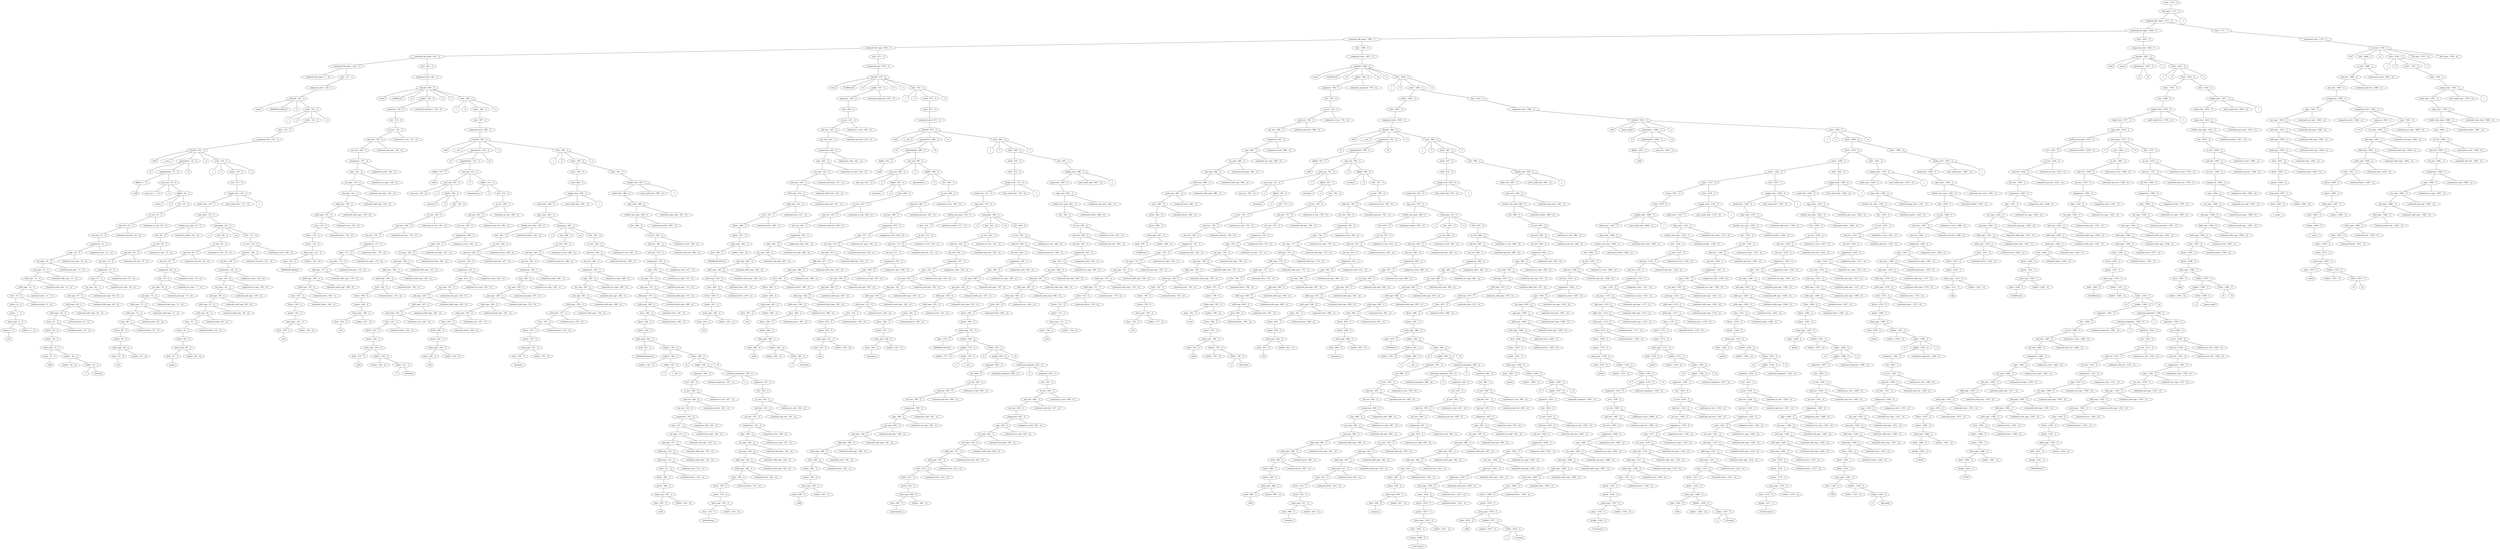 Graph {
node1 [label="start - 1714 -  ()"];
node2 [label="file_input - 1713 -  ()"];
node3 [label="continued_file_input - 1712 -  ()"];
node4 [label="continued_file_input - 1624 -  ()"];
node5 [label="continued_file_input - 1409 -  ()"];
node6 [label="continued_file_input - 678 -  ()"];
node7 [label="continued_file_input - 403 -  ()"];
node8 [label="continued_file_input - 128 -  ()"];
node9 [label="continued_file_input - 1 -  (ε)"];
node10 [label="stmt - 127 -  ()"];
node11 [label="compound_stmt - 126 -  ()"];
node12 [label="classdef - 125 -  ()"];
node13 [label=" (class)"];
node14 [label=" (ShiftReduceParser)"];
node15 [label=" (:)"];
node16 [label="suite - 124 -  ()"];
node17 [label=" (
)"];
node18 [label=" (-)"];
node19 [label="stmts - 123 -  ()"];
node20 [label="stmt - 122 -  ()"];
node21 [label="compound_stmt - 121 -  ()"];
node22 [label="funcdef - 120 -  ()"];
node23 [label=" (def)"];
node24 [label=" (__init__)"];
node25 [label="parameters - 32 -  ()"];
node26 [label=" (()"];
node27 [label="typedargslist - 31 -  ()"];
node28 [label="tfpdef - 2 -  ()"];
node29 [label=" (self)"];
node30 [label="next_arg - 30 -  ()"];
node31 [label="next_arg - 3 -  (ε)"];
node32 [label=" (,)"];
node33 [label="tfpdef - 29 -  ()"];
node34 [label=" (name_)"];
node35 [label=" (:)"];
node36 [label="test - 28 -  ()"];
node37 [label="or_test - 27 -  ()"];
node38 [label="and_test - 25 -  ()"];
node39 [label="not_test - 23 -  ()"];
node40 [label="comparison - 22 -  ()"];
node41 [label="expr - 20 -  ()"];
node42 [label="xor_expr - 18 -  ()"];
node43 [label="and_expr - 16 -  ()"];
node44 [label="shift_expr - 14 -  ()"];
node45 [label="arith_expr - 12 -  ()"];
node46 [label="term - 10 -  ()"];
node47 [label="factor - 8 -  ()"];
node48 [label="power - 7 -  ()"];
node49 [label="atom_expr - 6 -  ()"];
node50 [label="atom - 4 -  ()"];
node51 [label=" (str)"];
node52 [label="trailers - 5 -  (ε)"];
node53 [label="continued_factor - 9 -  (ε)"];
node54 [label="continued_term - 11 -  (ε)"];
node55 [label="continued_arith_expr - 13 -  (ε)"];
node56 [label="continued_shift_expr - 15 -  (ε)"];
node57 [label="continued_and_expr - 17 -  (ε)"];
node58 [label="continued_xor_expr - 19 -  (ε)"];
node59 [label="comparison_stmt - 21 -  (ε)"];
node60 [label="continued_and_test - 24 -  (ε)"];
node61 [label="continued_or_test - 26 -  (ε)"];
node62 [label=" ())"];
node63 [label=" (:)"];
node64 [label="suite - 119 -  ()"];
node65 [label=" (
)"];
node66 [label=" (-)"];
node67 [label="stmts - 118 -  ()"];
node68 [label="stmt - 117 -  ()"];
node69 [label="simple_stmt - 116 -  ()"];
node70 [label="small_stmt - 114 -  ()"];
node71 [label="expr_stmt - 113 -  ()"];
node72 [label="testlist_star_expr - 61 -  ()"];
node73 [label="test - 59 -  ()"];
node74 [label="or_test - 58 -  ()"];
node75 [label="and_test - 56 -  ()"];
node76 [label="not_test - 54 -  ()"];
node77 [label="comparison - 53 -  ()"];
node78 [label="expr - 51 -  ()"];
node79 [label="xor_expr - 49 -  ()"];
node80 [label="and_expr - 47 -  ()"];
node81 [label="shift_expr - 45 -  ()"];
node82 [label="arith_expr - 43 -  ()"];
node83 [label="term - 41 -  ()"];
node84 [label="factor - 39 -  ()"];
node85 [label="power - 38 -  ()"];
node86 [label="atom_expr - 37 -  ()"];
node87 [label="atom - 33 -  ()"];
node88 [label=" (self)"];
node89 [label="trailers - 36 -  ()"];
node90 [label="trailers - 34 -  (ε)"];
node91 [label="trailer - 35 -  ()"];
node92 [label=" (.)"];
node93 [label=" (srname)"];
node94 [label="continued_factor - 40 -  (ε)"];
node95 [label="continued_term - 42 -  (ε)"];
node96 [label="continued_arith_expr - 44 -  (ε)"];
node97 [label="continued_shift_expr - 46 -  (ε)"];
node98 [label="continued_and_expr - 48 -  (ε)"];
node99 [label="continued_xor_expr - 50 -  (ε)"];
node100 [label="comparison_stmt - 52 -  (ε)"];
node101 [label="continued_and_test - 55 -  (ε)"];
node102 [label="continued_or_test - 57 -  (ε)"];
node103 [label="continued_testlist - 60 -  (ε)"];
node104 [label="annassign - 112 -  ()"];
node105 [label=" (:)"];
node106 [label="test - 86 -  ()"];
node107 [label="or_test - 85 -  ()"];
node108 [label="and_test - 83 -  ()"];
node109 [label="not_test - 81 -  ()"];
node110 [label="comparison - 80 -  ()"];
node111 [label="expr - 78 -  ()"];
node112 [label="xor_expr - 76 -  ()"];
node113 [label="and_expr - 74 -  ()"];
node114 [label="shift_expr - 72 -  ()"];
node115 [label="arith_expr - 70 -  ()"];
node116 [label="term - 68 -  ()"];
node117 [label="factor - 66 -  ()"];
node118 [label="power - 65 -  ()"];
node119 [label="atom_expr - 64 -  ()"];
node120 [label="atom - 62 -  ()"];
node121 [label=" (str)"];
node122 [label="trailers - 63 -  (ε)"];
node123 [label="continued_factor - 67 -  (ε)"];
node124 [label="continued_term - 69 -  (ε)"];
node125 [label="continued_arith_expr - 71 -  (ε)"];
node126 [label="continued_shift_expr - 73 -  (ε)"];
node127 [label="continued_and_expr - 75 -  (ε)"];
node128 [label="continued_xor_expr - 77 -  (ε)"];
node129 [label="comparison_stmt - 79 -  (ε)"];
node130 [label="continued_and_test - 82 -  (ε)"];
node131 [label="continued_or_test - 84 -  (ε)"];
node132 [label=" (=)"];
node133 [label="test - 111 -  ()"];
node134 [label="or_test - 110 -  ()"];
node135 [label="and_test - 108 -  ()"];
node136 [label="not_test - 106 -  ()"];
node137 [label="comparison - 105 -  ()"];
node138 [label="expr - 103 -  ()"];
node139 [label="xor_expr - 101 -  ()"];
node140 [label="and_expr - 99 -  ()"];
node141 [label="shift_expr - 97 -  ()"];
node142 [label="arith_expr - 95 -  ()"];
node143 [label="term - 93 -  ()"];
node144 [label="factor - 91 -  ()"];
node145 [label="power - 90 -  ()"];
node146 [label="atom_expr - 89 -  ()"];
node147 [label="atom - 87 -  ()"];
node148 [label=" (name_)"];
node149 [label="trailers - 88 -  (ε)"];
node150 [label="continued_factor - 92 -  (ε)"];
node151 [label="continued_term - 94 -  (ε)"];
node152 [label="continued_arith_expr - 96 -  (ε)"];
node153 [label="continued_shift_expr - 98 -  (ε)"];
node154 [label="continued_and_expr - 100 -  (ε)"];
node155 [label="continued_xor_expr - 102 -  (ε)"];
node156 [label="comparison_stmt - 104 -  (ε)"];
node157 [label="continued_and_test - 107 -  (ε)"];
node158 [label="continued_or_test - 109 -  (ε)"];
node159 [label="next_small_stmt - 115 -  (ε)"];
node160 [label=" (
)"];
node161 [label=" (-)"];
node162 [label=" (-)"];
node163 [label="stmt - 402 -  ()"];
node164 [label="compound_stmt - 401 -  ()"];
node165 [label="classdef - 400 -  ()"];
node166 [label=" (class)"];
node167 [label=" (LR0Parser)"];
node168 [label=" (()"];
node169 [label="arglist - 156 -  ()"];
node170 [label="argument - 154 -  ()"];
node171 [label="test - 153 -  ()"];
node172 [label="or_test - 152 -  ()"];
node173 [label="and_test - 150 -  ()"];
node174 [label="not_test - 148 -  ()"];
node175 [label="comparison - 147 -  ()"];
node176 [label="expr - 145 -  ()"];
node177 [label="xor_expr - 143 -  ()"];
node178 [label="and_expr - 141 -  ()"];
node179 [label="shift_expr - 139 -  ()"];
node180 [label="arith_expr - 137 -  ()"];
node181 [label="term - 135 -  ()"];
node182 [label="factor - 133 -  ()"];
node183 [label="power - 132 -  ()"];
node184 [label="atom_expr - 131 -  ()"];
node185 [label="atom - 129 -  ()"];
node186 [label=" (ShiftReduceParser)"];
node187 [label="trailers - 130 -  (ε)"];
node188 [label="continued_factor - 134 -  (ε)"];
node189 [label="continued_term - 136 -  (ε)"];
node190 [label="continued_arith_expr - 138 -  (ε)"];
node191 [label="continued_shift_expr - 140 -  (ε)"];
node192 [label="continued_and_expr - 142 -  (ε)"];
node193 [label="continued_xor_expr - 144 -  (ε)"];
node194 [label="comparison_stmt - 146 -  (ε)"];
node195 [label="continued_and_test - 149 -  (ε)"];
node196 [label="continued_or_test - 151 -  (ε)"];
node197 [label="continued_argument - 155 -  (ε)"];
node198 [label=" ())"];
node199 [label=" (:)"];
node200 [label="suite - 399 -  ()"];
node201 [label=" (
)"];
node202 [label=" (-)"];
node203 [label="stmts - 398 -  ()"];
node204 [label="stmt - 397 -  ()"];
node205 [label="compound_stmt - 396 -  ()"];
node206 [label="funcdef - 395 -  ()"];
node207 [label=" (def)"];
node208 [label=" (__init__)"];
node209 [label="parameters - 214 -  ()"];
node210 [label=" (()"];
node211 [label="typedargslist - 213 -  ()"];
node212 [label="tfpdef - 157 -  ()"];
node213 [label=" (self)"];
node214 [label="next_arg - 212 -  ()"];
node215 [label="next_arg - 185 -  ()"];
node216 [label="next_arg - 158 -  (ε)"];
node217 [label=" (,)"];
node218 [label="tfpdef - 184 -  ()"];
node219 [label=" (myname_)"];
node220 [label=" (:)"];
node221 [label="test - 183 -  ()"];
node222 [label="or_test - 182 -  ()"];
node223 [label="and_test - 180 -  ()"];
node224 [label="not_test - 178 -  ()"];
node225 [label="comparison - 177 -  ()"];
node226 [label="expr - 175 -  ()"];
node227 [label="xor_expr - 173 -  ()"];
node228 [label="and_expr - 171 -  ()"];
node229 [label="shift_expr - 169 -  ()"];
node230 [label="arith_expr - 167 -  ()"];
node231 [label="term - 165 -  ()"];
node232 [label="factor - 163 -  ()"];
node233 [label="power - 162 -  ()"];
node234 [label="atom_expr - 161 -  ()"];
node235 [label="atom - 159 -  ()"];
node236 [label=" (str)"];
node237 [label="trailers - 160 -  (ε)"];
node238 [label="continued_factor - 164 -  (ε)"];
node239 [label="continued_term - 166 -  (ε)"];
node240 [label="continued_arith_expr - 168 -  (ε)"];
node241 [label="continued_shift_expr - 170 -  (ε)"];
node242 [label="continued_and_expr - 172 -  (ε)"];
node243 [label="continued_xor_expr - 174 -  (ε)"];
node244 [label="comparison_stmt - 176 -  (ε)"];
node245 [label="continued_and_test - 179 -  (ε)"];
node246 [label="continued_or_test - 181 -  (ε)"];
node247 [label=" (,)"];
node248 [label="tfpdef - 211 -  ()"];
node249 [label=" (parentname_)"];
node250 [label=" (:)"];
node251 [label="test - 210 -  ()"];
node252 [label="or_test - 209 -  ()"];
node253 [label="and_test - 207 -  ()"];
node254 [label="not_test - 205 -  ()"];
node255 [label="comparison - 204 -  ()"];
node256 [label="expr - 202 -  ()"];
node257 [label="xor_expr - 200 -  ()"];
node258 [label="and_expr - 198 -  ()"];
node259 [label="shift_expr - 196 -  ()"];
node260 [label="arith_expr - 194 -  ()"];
node261 [label="term - 192 -  ()"];
node262 [label="factor - 190 -  ()"];
node263 [label="power - 189 -  ()"];
node264 [label="atom_expr - 188 -  ()"];
node265 [label="atom - 186 -  ()"];
node266 [label=" (str)"];
node267 [label="trailers - 187 -  (ε)"];
node268 [label="continued_factor - 191 -  (ε)"];
node269 [label="continued_term - 193 -  (ε)"];
node270 [label="continued_arith_expr - 195 -  (ε)"];
node271 [label="continued_shift_expr - 197 -  (ε)"];
node272 [label="continued_and_expr - 199 -  (ε)"];
node273 [label="continued_xor_expr - 201 -  (ε)"];
node274 [label="comparison_stmt - 203 -  (ε)"];
node275 [label="continued_and_test - 206 -  (ε)"];
node276 [label="continued_or_test - 208 -  (ε)"];
node277 [label=" ())"];
node278 [label=" (:)"];
node279 [label="suite - 394 -  ()"];
node280 [label=" (
)"];
node281 [label=" (-)"];
node282 [label="stmts - 393 -  ()"];
node283 [label="stmts - 300 -  ()"];
node284 [label="stmt - 299 -  ()"];
node285 [label="simple_stmt - 298 -  ()"];
node286 [label="small_stmt - 296 -  ()"];
node287 [label="expr_stmt - 295 -  ()"];
node288 [label="testlist_star_expr - 243 -  ()"];
node289 [label="test - 241 -  ()"];
node290 [label="or_test - 240 -  ()"];
node291 [label="and_test - 238 -  ()"];
node292 [label="not_test - 236 -  ()"];
node293 [label="comparison - 235 -  ()"];
node294 [label="expr - 233 -  ()"];
node295 [label="xor_expr - 231 -  ()"];
node296 [label="and_expr - 229 -  ()"];
node297 [label="shift_expr - 227 -  ()"];
node298 [label="arith_expr - 225 -  ()"];
node299 [label="term - 223 -  ()"];
node300 [label="factor - 221 -  ()"];
node301 [label="power - 220 -  ()"];
node302 [label="atom_expr - 219 -  ()"];
node303 [label="atom - 215 -  ()"];
node304 [label=" (self)"];
node305 [label="trailers - 218 -  ()"];
node306 [label="trailers - 216 -  (ε)"];
node307 [label="trailer - 217 -  ()"];
node308 [label=" (.)"];
node309 [label=" (lr0name)"];
node310 [label="continued_factor - 222 -  (ε)"];
node311 [label="continued_term - 224 -  (ε)"];
node312 [label="continued_arith_expr - 226 -  (ε)"];
node313 [label="continued_shift_expr - 228 -  (ε)"];
node314 [label="continued_and_expr - 230 -  (ε)"];
node315 [label="continued_xor_expr - 232 -  (ε)"];
node316 [label="comparison_stmt - 234 -  (ε)"];
node317 [label="continued_and_test - 237 -  (ε)"];
node318 [label="continued_or_test - 239 -  (ε)"];
node319 [label="continued_testlist - 242 -  (ε)"];
node320 [label="annassign - 294 -  ()"];
node321 [label=" (:)"];
node322 [label="test - 268 -  ()"];
node323 [label="or_test - 267 -  ()"];
node324 [label="and_test - 265 -  ()"];
node325 [label="not_test - 263 -  ()"];
node326 [label="comparison - 262 -  ()"];
node327 [label="expr - 260 -  ()"];
node328 [label="xor_expr - 258 -  ()"];
node329 [label="and_expr - 256 -  ()"];
node330 [label="shift_expr - 254 -  ()"];
node331 [label="arith_expr - 252 -  ()"];
node332 [label="term - 250 -  ()"];
node333 [label="factor - 248 -  ()"];
node334 [label="power - 247 -  ()"];
node335 [label="atom_expr - 246 -  ()"];
node336 [label="atom - 244 -  ()"];
node337 [label=" (str)"];
node338 [label="trailers - 245 -  (ε)"];
node339 [label="continued_factor - 249 -  (ε)"];
node340 [label="continued_term - 251 -  (ε)"];
node341 [label="continued_arith_expr - 253 -  (ε)"];
node342 [label="continued_shift_expr - 255 -  (ε)"];
node343 [label="continued_and_expr - 257 -  (ε)"];
node344 [label="continued_xor_expr - 259 -  (ε)"];
node345 [label="comparison_stmt - 261 -  (ε)"];
node346 [label="continued_and_test - 264 -  (ε)"];
node347 [label="continued_or_test - 266 -  (ε)"];
node348 [label=" (=)"];
node349 [label="test - 293 -  ()"];
node350 [label="or_test - 292 -  ()"];
node351 [label="and_test - 290 -  ()"];
node352 [label="not_test - 288 -  ()"];
node353 [label="comparison - 287 -  ()"];
node354 [label="expr - 285 -  ()"];
node355 [label="xor_expr - 283 -  ()"];
node356 [label="and_expr - 281 -  ()"];
node357 [label="shift_expr - 279 -  ()"];
node358 [label="arith_expr - 277 -  ()"];
node359 [label="term - 275 -  ()"];
node360 [label="factor - 273 -  ()"];
node361 [label="power - 272 -  ()"];
node362 [label="atom_expr - 271 -  ()"];
node363 [label="atom - 269 -  ()"];
node364 [label=" (myname_)"];
node365 [label="trailers - 270 -  (ε)"];
node366 [label="continued_factor - 274 -  (ε)"];
node367 [label="continued_term - 276 -  (ε)"];
node368 [label="continued_arith_expr - 278 -  (ε)"];
node369 [label="continued_shift_expr - 280 -  (ε)"];
node370 [label="continued_and_expr - 282 -  (ε)"];
node371 [label="continued_xor_expr - 284 -  (ε)"];
node372 [label="comparison_stmt - 286 -  (ε)"];
node373 [label="continued_and_test - 289 -  (ε)"];
node374 [label="continued_or_test - 291 -  (ε)"];
node375 [label="next_small_stmt - 297 -  (ε)"];
node376 [label=" (
)"];
node377 [label="stmt - 392 -  ()"];
node378 [label="simple_stmt - 391 -  ()"];
node379 [label="small_stmt - 389 -  ()"];
node380 [label="expr_stmt - 388 -  ()"];
node381 [label="testlist_star_expr - 386 -  ()"];
node382 [label="test - 384 -  ()"];
node383 [label="or_test - 383 -  ()"];
node384 [label="and_test - 381 -  ()"];
node385 [label="not_test - 379 -  ()"];
node386 [label="comparison - 378 -  ()"];
node387 [label="expr - 376 -  ()"];
node388 [label="xor_expr - 374 -  ()"];
node389 [label="and_expr - 372 -  ()"];
node390 [label="shift_expr - 370 -  ()"];
node391 [label="arith_expr - 368 -  ()"];
node392 [label="term - 366 -  ()"];
node393 [label="factor - 364 -  ()"];
node394 [label="power - 363 -  ()"];
node395 [label="atom_expr - 362 -  ()"];
node396 [label="atom - 301 -  ()"];
node397 [label=" (ShiftReduceParser)"];
node398 [label="trailers - 361 -  ()"];
node399 [label="trailers - 304 -  ()"];
node400 [label="trailers - 302 -  (ε)"];
node401 [label="trailer - 303 -  ()"];
node402 [label=" (.)"];
node403 [label=" (__init__)"];
node404 [label="trailer - 360 -  ()"];
node405 [label=" (()"];
node406 [label="arglist - 359 -  ()"];
node407 [label="argument - 330 -  ()"];
node408 [label="test - 329 -  ()"];
node409 [label="or_test - 328 -  ()"];
node410 [label="and_test - 326 -  ()"];
node411 [label="not_test - 324 -  ()"];
node412 [label="comparison - 323 -  ()"];
node413 [label="expr - 321 -  ()"];
node414 [label="xor_expr - 319 -  ()"];
node415 [label="and_expr - 317 -  ()"];
node416 [label="shift_expr - 315 -  ()"];
node417 [label="arith_expr - 313 -  ()"];
node418 [label="term - 311 -  ()"];
node419 [label="factor - 309 -  ()"];
node420 [label="power - 308 -  ()"];
node421 [label="atom_expr - 307 -  ()"];
node422 [label="atom - 305 -  ()"];
node423 [label=" (self)"];
node424 [label="trailers - 306 -  (ε)"];
node425 [label="continued_factor - 310 -  (ε)"];
node426 [label="continued_term - 312 -  (ε)"];
node427 [label="continued_arith_expr - 314 -  (ε)"];
node428 [label="continued_shift_expr - 316 -  (ε)"];
node429 [label="continued_and_expr - 318 -  (ε)"];
node430 [label="continued_xor_expr - 320 -  (ε)"];
node431 [label="comparison_stmt - 322 -  (ε)"];
node432 [label="continued_and_test - 325 -  (ε)"];
node433 [label="continued_or_test - 327 -  (ε)"];
node434 [label="continued_argument - 358 -  ()"];
node435 [label="continued_argument - 331 -  (ε)"];
node436 [label=" (,)"];
node437 [label="argument - 357 -  ()"];
node438 [label="test - 356 -  ()"];
node439 [label="or_test - 355 -  ()"];
node440 [label="and_test - 353 -  ()"];
node441 [label="not_test - 351 -  ()"];
node442 [label="comparison - 350 -  ()"];
node443 [label="expr - 348 -  ()"];
node444 [label="xor_expr - 346 -  ()"];
node445 [label="and_expr - 344 -  ()"];
node446 [label="shift_expr - 342 -  ()"];
node447 [label="arith_expr - 340 -  ()"];
node448 [label="term - 338 -  ()"];
node449 [label="factor - 336 -  ()"];
node450 [label="power - 335 -  ()"];
node451 [label="atom_expr - 334 -  ()"];
node452 [label="atom - 332 -  ()"];
node453 [label=" (parentname_)"];
node454 [label="trailers - 333 -  (ε)"];
node455 [label="continued_factor - 337 -  (ε)"];
node456 [label="continued_term - 339 -  (ε)"];
node457 [label="continued_arith_expr - 341 -  (ε)"];
node458 [label="continued_shift_expr - 343 -  (ε)"];
node459 [label="continued_and_expr - 345 -  (ε)"];
node460 [label="continued_xor_expr - 347 -  (ε)"];
node461 [label="comparison_stmt - 349 -  (ε)"];
node462 [label="continued_and_test - 352 -  (ε)"];
node463 [label="continued_or_test - 354 -  (ε)"];
node464 [label=" ())"];
node465 [label="continued_factor - 365 -  (ε)"];
node466 [label="continued_term - 367 -  (ε)"];
node467 [label="continued_arith_expr - 369 -  (ε)"];
node468 [label="continued_shift_expr - 371 -  (ε)"];
node469 [label="continued_and_expr - 373 -  (ε)"];
node470 [label="continued_xor_expr - 375 -  (ε)"];
node471 [label="comparison_stmt - 377 -  (ε)"];
node472 [label="continued_and_test - 380 -  (ε)"];
node473 [label="continued_or_test - 382 -  (ε)"];
node474 [label="continued_testlist - 385 -  (ε)"];
node475 [label="continued_expr_stmt - 387 -  (ε)"];
node476 [label="next_small_stmt - 390 -  (ε)"];
node477 [label=" (
)"];
node478 [label=" (-)"];
node479 [label=" (-)"];
node480 [label="stmt - 677 -  ()"];
node481 [label="compound_stmt - 676 -  ()"];
node482 [label="classdef - 675 -  ()"];
node483 [label=" (class)"];
node484 [label=" (CLRParser)"];
node485 [label=" (()"];
node486 [label="arglist - 431 -  ()"];
node487 [label="argument - 429 -  ()"];
node488 [label="test - 428 -  ()"];
node489 [label="or_test - 427 -  ()"];
node490 [label="and_test - 425 -  ()"];
node491 [label="not_test - 423 -  ()"];
node492 [label="comparison - 422 -  ()"];
node493 [label="expr - 420 -  ()"];
node494 [label="xor_expr - 418 -  ()"];
node495 [label="and_expr - 416 -  ()"];
node496 [label="shift_expr - 414 -  ()"];
node497 [label="arith_expr - 412 -  ()"];
node498 [label="term - 410 -  ()"];
node499 [label="factor - 408 -  ()"];
node500 [label="power - 407 -  ()"];
node501 [label="atom_expr - 406 -  ()"];
node502 [label="atom - 404 -  ()"];
node503 [label=" (ShiftReduceParser)"];
node504 [label="trailers - 405 -  (ε)"];
node505 [label="continued_factor - 409 -  (ε)"];
node506 [label="continued_term - 411 -  (ε)"];
node507 [label="continued_arith_expr - 413 -  (ε)"];
node508 [label="continued_shift_expr - 415 -  (ε)"];
node509 [label="continued_and_expr - 417 -  (ε)"];
node510 [label="continued_xor_expr - 419 -  (ε)"];
node511 [label="comparison_stmt - 421 -  (ε)"];
node512 [label="continued_and_test - 424 -  (ε)"];
node513 [label="continued_or_test - 426 -  (ε)"];
node514 [label="continued_argument - 430 -  (ε)"];
node515 [label=" ())"];
node516 [label=" (:)"];
node517 [label="suite - 674 -  ()"];
node518 [label=" (
)"];
node519 [label=" (-)"];
node520 [label="stmts - 673 -  ()"];
node521 [label="stmt - 672 -  ()"];
node522 [label="compound_stmt - 671 -  ()"];
node523 [label="funcdef - 670 -  ()"];
node524 [label=" (def)"];
node525 [label=" (__init__)"];
node526 [label="parameters - 489 -  ()"];
node527 [label=" (()"];
node528 [label="typedargslist - 488 -  ()"];
node529 [label="tfpdef - 432 -  ()"];
node530 [label=" (self)"];
node531 [label="next_arg - 487 -  ()"];
node532 [label="next_arg - 460 -  ()"];
node533 [label="next_arg - 433 -  (ε)"];
node534 [label=" (,)"];
node535 [label="tfpdef - 459 -  ()"];
node536 [label=" (myname_)"];
node537 [label=" (:)"];
node538 [label="test - 458 -  ()"];
node539 [label="or_test - 457 -  ()"];
node540 [label="and_test - 455 -  ()"];
node541 [label="not_test - 453 -  ()"];
node542 [label="comparison - 452 -  ()"];
node543 [label="expr - 450 -  ()"];
node544 [label="xor_expr - 448 -  ()"];
node545 [label="and_expr - 446 -  ()"];
node546 [label="shift_expr - 444 -  ()"];
node547 [label="arith_expr - 442 -  ()"];
node548 [label="term - 440 -  ()"];
node549 [label="factor - 438 -  ()"];
node550 [label="power - 437 -  ()"];
node551 [label="atom_expr - 436 -  ()"];
node552 [label="atom - 434 -  ()"];
node553 [label=" (str)"];
node554 [label="trailers - 435 -  (ε)"];
node555 [label="continued_factor - 439 -  (ε)"];
node556 [label="continued_term - 441 -  (ε)"];
node557 [label="continued_arith_expr - 443 -  (ε)"];
node558 [label="continued_shift_expr - 445 -  (ε)"];
node559 [label="continued_and_expr - 447 -  (ε)"];
node560 [label="continued_xor_expr - 449 -  (ε)"];
node561 [label="comparison_stmt - 451 -  (ε)"];
node562 [label="continued_and_test - 454 -  (ε)"];
node563 [label="continued_or_test - 456 -  (ε)"];
node564 [label=" (,)"];
node565 [label="tfpdef - 486 -  ()"];
node566 [label=" (parentname_)"];
node567 [label=" (:)"];
node568 [label="test - 485 -  ()"];
node569 [label="or_test - 484 -  ()"];
node570 [label="and_test - 482 -  ()"];
node571 [label="not_test - 480 -  ()"];
node572 [label="comparison - 479 -  ()"];
node573 [label="expr - 477 -  ()"];
node574 [label="xor_expr - 475 -  ()"];
node575 [label="and_expr - 473 -  ()"];
node576 [label="shift_expr - 471 -  ()"];
node577 [label="arith_expr - 469 -  ()"];
node578 [label="term - 467 -  ()"];
node579 [label="factor - 465 -  ()"];
node580 [label="power - 464 -  ()"];
node581 [label="atom_expr - 463 -  ()"];
node582 [label="atom - 461 -  ()"];
node583 [label=" (str)"];
node584 [label="trailers - 462 -  (ε)"];
node585 [label="continued_factor - 466 -  (ε)"];
node586 [label="continued_term - 468 -  (ε)"];
node587 [label="continued_arith_expr - 470 -  (ε)"];
node588 [label="continued_shift_expr - 472 -  (ε)"];
node589 [label="continued_and_expr - 474 -  (ε)"];
node590 [label="continued_xor_expr - 476 -  (ε)"];
node591 [label="comparison_stmt - 478 -  (ε)"];
node592 [label="continued_and_test - 481 -  (ε)"];
node593 [label="continued_or_test - 483 -  (ε)"];
node594 [label=" ())"];
node595 [label=" (:)"];
node596 [label="suite - 669 -  ()"];
node597 [label=" (
)"];
node598 [label=" (-)"];
node599 [label="stmts - 668 -  ()"];
node600 [label="stmts - 575 -  ()"];
node601 [label="stmt - 574 -  ()"];
node602 [label="simple_stmt - 573 -  ()"];
node603 [label="small_stmt - 571 -  ()"];
node604 [label="expr_stmt - 570 -  ()"];
node605 [label="testlist_star_expr - 518 -  ()"];
node606 [label="test - 516 -  ()"];
node607 [label="or_test - 515 -  ()"];
node608 [label="and_test - 513 -  ()"];
node609 [label="not_test - 511 -  ()"];
node610 [label="comparison - 510 -  ()"];
node611 [label="expr - 508 -  ()"];
node612 [label="xor_expr - 506 -  ()"];
node613 [label="and_expr - 504 -  ()"];
node614 [label="shift_expr - 502 -  ()"];
node615 [label="arith_expr - 500 -  ()"];
node616 [label="term - 498 -  ()"];
node617 [label="factor - 496 -  ()"];
node618 [label="power - 495 -  ()"];
node619 [label="atom_expr - 494 -  ()"];
node620 [label="atom - 490 -  ()"];
node621 [label=" (self)"];
node622 [label="trailers - 493 -  ()"];
node623 [label="trailers - 491 -  (ε)"];
node624 [label="trailer - 492 -  ()"];
node625 [label=" (.)"];
node626 [label=" (clrname)"];
node627 [label="continued_factor - 497 -  (ε)"];
node628 [label="continued_term - 499 -  (ε)"];
node629 [label="continued_arith_expr - 501 -  (ε)"];
node630 [label="continued_shift_expr - 503 -  (ε)"];
node631 [label="continued_and_expr - 505 -  (ε)"];
node632 [label="continued_xor_expr - 507 -  (ε)"];
node633 [label="comparison_stmt - 509 -  (ε)"];
node634 [label="continued_and_test - 512 -  (ε)"];
node635 [label="continued_or_test - 514 -  (ε)"];
node636 [label="continued_testlist - 517 -  (ε)"];
node637 [label="annassign - 569 -  ()"];
node638 [label=" (:)"];
node639 [label="test - 543 -  ()"];
node640 [label="or_test - 542 -  ()"];
node641 [label="and_test - 540 -  ()"];
node642 [label="not_test - 538 -  ()"];
node643 [label="comparison - 537 -  ()"];
node644 [label="expr - 535 -  ()"];
node645 [label="xor_expr - 533 -  ()"];
node646 [label="and_expr - 531 -  ()"];
node647 [label="shift_expr - 529 -  ()"];
node648 [label="arith_expr - 527 -  ()"];
node649 [label="term - 525 -  ()"];
node650 [label="factor - 523 -  ()"];
node651 [label="power - 522 -  ()"];
node652 [label="atom_expr - 521 -  ()"];
node653 [label="atom - 519 -  ()"];
node654 [label=" (str)"];
node655 [label="trailers - 520 -  (ε)"];
node656 [label="continued_factor - 524 -  (ε)"];
node657 [label="continued_term - 526 -  (ε)"];
node658 [label="continued_arith_expr - 528 -  (ε)"];
node659 [label="continued_shift_expr - 530 -  (ε)"];
node660 [label="continued_and_expr - 532 -  (ε)"];
node661 [label="continued_xor_expr - 534 -  (ε)"];
node662 [label="comparison_stmt - 536 -  (ε)"];
node663 [label="continued_and_test - 539 -  (ε)"];
node664 [label="continued_or_test - 541 -  (ε)"];
node665 [label=" (=)"];
node666 [label="test - 568 -  ()"];
node667 [label="or_test - 567 -  ()"];
node668 [label="and_test - 565 -  ()"];
node669 [label="not_test - 563 -  ()"];
node670 [label="comparison - 562 -  ()"];
node671 [label="expr - 560 -  ()"];
node672 [label="xor_expr - 558 -  ()"];
node673 [label="and_expr - 556 -  ()"];
node674 [label="shift_expr - 554 -  ()"];
node675 [label="arith_expr - 552 -  ()"];
node676 [label="term - 550 -  ()"];
node677 [label="factor - 548 -  ()"];
node678 [label="power - 547 -  ()"];
node679 [label="atom_expr - 546 -  ()"];
node680 [label="atom - 544 -  ()"];
node681 [label=" (myname_)"];
node682 [label="trailers - 545 -  (ε)"];
node683 [label="continued_factor - 549 -  (ε)"];
node684 [label="continued_term - 551 -  (ε)"];
node685 [label="continued_arith_expr - 553 -  (ε)"];
node686 [label="continued_shift_expr - 555 -  (ε)"];
node687 [label="continued_and_expr - 557 -  (ε)"];
node688 [label="continued_xor_expr - 559 -  (ε)"];
node689 [label="comparison_stmt - 561 -  (ε)"];
node690 [label="continued_and_test - 564 -  (ε)"];
node691 [label="continued_or_test - 566 -  (ε)"];
node692 [label="next_small_stmt - 572 -  (ε)"];
node693 [label=" (
)"];
node694 [label="stmt - 667 -  ()"];
node695 [label="simple_stmt - 666 -  ()"];
node696 [label="small_stmt - 664 -  ()"];
node697 [label="expr_stmt - 663 -  ()"];
node698 [label="testlist_star_expr - 661 -  ()"];
node699 [label="test - 659 -  ()"];
node700 [label="or_test - 658 -  ()"];
node701 [label="and_test - 656 -  ()"];
node702 [label="not_test - 654 -  ()"];
node703 [label="comparison - 653 -  ()"];
node704 [label="expr - 651 -  ()"];
node705 [label="xor_expr - 649 -  ()"];
node706 [label="and_expr - 647 -  ()"];
node707 [label="shift_expr - 645 -  ()"];
node708 [label="arith_expr - 643 -  ()"];
node709 [label="term - 641 -  ()"];
node710 [label="factor - 639 -  ()"];
node711 [label="power - 638 -  ()"];
node712 [label="atom_expr - 637 -  ()"];
node713 [label="atom - 576 -  ()"];
node714 [label=" (ShiftReduceParser)"];
node715 [label="trailers - 636 -  ()"];
node716 [label="trailers - 579 -  ()"];
node717 [label="trailers - 577 -  (ε)"];
node718 [label="trailer - 578 -  ()"];
node719 [label=" (.)"];
node720 [label=" (__init__)"];
node721 [label="trailer - 635 -  ()"];
node722 [label=" (()"];
node723 [label="arglist - 634 -  ()"];
node724 [label="argument - 605 -  ()"];
node725 [label="test - 604 -  ()"];
node726 [label="or_test - 603 -  ()"];
node727 [label="and_test - 601 -  ()"];
node728 [label="not_test - 599 -  ()"];
node729 [label="comparison - 598 -  ()"];
node730 [label="expr - 596 -  ()"];
node731 [label="xor_expr - 594 -  ()"];
node732 [label="and_expr - 592 -  ()"];
node733 [label="shift_expr - 590 -  ()"];
node734 [label="arith_expr - 588 -  ()"];
node735 [label="term - 586 -  ()"];
node736 [label="factor - 584 -  ()"];
node737 [label="power - 583 -  ()"];
node738 [label="atom_expr - 582 -  ()"];
node739 [label="atom - 580 -  ()"];
node740 [label=" (self)"];
node741 [label="trailers - 581 -  (ε)"];
node742 [label="continued_factor - 585 -  (ε)"];
node743 [label="continued_term - 587 -  (ε)"];
node744 [label="continued_arith_expr - 589 -  (ε)"];
node745 [label="continued_shift_expr - 591 -  (ε)"];
node746 [label="continued_and_expr - 593 -  (ε)"];
node747 [label="continued_xor_expr - 595 -  (ε)"];
node748 [label="comparison_stmt - 597 -  (ε)"];
node749 [label="continued_and_test - 600 -  (ε)"];
node750 [label="continued_or_test - 602 -  (ε)"];
node751 [label="continued_argument - 633 -  ()"];
node752 [label="continued_argument - 606 -  (ε)"];
node753 [label=" (,)"];
node754 [label="argument - 632 -  ()"];
node755 [label="test - 631 -  ()"];
node756 [label="or_test - 630 -  ()"];
node757 [label="and_test - 628 -  ()"];
node758 [label="not_test - 626 -  ()"];
node759 [label="comparison - 625 -  ()"];
node760 [label="expr - 623 -  ()"];
node761 [label="xor_expr - 621 -  ()"];
node762 [label="and_expr - 619 -  ()"];
node763 [label="shift_expr - 617 -  ()"];
node764 [label="arith_expr - 615 -  ()"];
node765 [label="term - 613 -  ()"];
node766 [label="factor - 611 -  ()"];
node767 [label="power - 610 -  ()"];
node768 [label="atom_expr - 609 -  ()"];
node769 [label="atom - 607 -  ()"];
node770 [label=" (parentname_)"];
node771 [label="trailers - 608 -  (ε)"];
node772 [label="continued_factor - 612 -  (ε)"];
node773 [label="continued_term - 614 -  (ε)"];
node774 [label="continued_arith_expr - 616 -  (ε)"];
node775 [label="continued_shift_expr - 618 -  (ε)"];
node776 [label="continued_and_expr - 620 -  (ε)"];
node777 [label="continued_xor_expr - 622 -  (ε)"];
node778 [label="comparison_stmt - 624 -  (ε)"];
node779 [label="continued_and_test - 627 -  (ε)"];
node780 [label="continued_or_test - 629 -  (ε)"];
node781 [label=" ())"];
node782 [label="continued_factor - 640 -  (ε)"];
node783 [label="continued_term - 642 -  (ε)"];
node784 [label="continued_arith_expr - 644 -  (ε)"];
node785 [label="continued_shift_expr - 646 -  (ε)"];
node786 [label="continued_and_expr - 648 -  (ε)"];
node787 [label="continued_xor_expr - 650 -  (ε)"];
node788 [label="comparison_stmt - 652 -  (ε)"];
node789 [label="continued_and_test - 655 -  (ε)"];
node790 [label="continued_or_test - 657 -  (ε)"];
node791 [label="continued_testlist - 660 -  (ε)"];
node792 [label="continued_expr_stmt - 662 -  (ε)"];
node793 [label="next_small_stmt - 665 -  (ε)"];
node794 [label=" (
)"];
node795 [label=" (-)"];
node796 [label=" (-)"];
node797 [label="stmt - 1408 -  ()"];
node798 [label="compound_stmt - 1407 -  ()"];
node799 [label="classdef - 1406 -  ()"];
node800 [label=" (class)"];
node801 [label=" (LALRParser)"];
node802 [label=" (()"];
node803 [label="arglist - 706 -  ()"];
node804 [label="argument - 704 -  ()"];
node805 [label="test - 703 -  ()"];
node806 [label="or_test - 702 -  ()"];
node807 [label="and_test - 700 -  ()"];
node808 [label="not_test - 698 -  ()"];
node809 [label="comparison - 697 -  ()"];
node810 [label="expr - 695 -  ()"];
node811 [label="xor_expr - 693 -  ()"];
node812 [label="and_expr - 691 -  ()"];
node813 [label="shift_expr - 689 -  ()"];
node814 [label="arith_expr - 687 -  ()"];
node815 [label="term - 685 -  ()"];
node816 [label="factor - 683 -  ()"];
node817 [label="power - 682 -  ()"];
node818 [label="atom_expr - 681 -  ()"];
node819 [label="atom - 679 -  ()"];
node820 [label=" (CLRParser)"];
node821 [label="trailers - 680 -  (ε)"];
node822 [label="continued_factor - 684 -  (ε)"];
node823 [label="continued_term - 686 -  (ε)"];
node824 [label="continued_arith_expr - 688 -  (ε)"];
node825 [label="continued_shift_expr - 690 -  (ε)"];
node826 [label="continued_and_expr - 692 -  (ε)"];
node827 [label="continued_xor_expr - 694 -  (ε)"];
node828 [label="comparison_stmt - 696 -  (ε)"];
node829 [label="continued_and_test - 699 -  (ε)"];
node830 [label="continued_or_test - 701 -  (ε)"];
node831 [label="continued_argument - 705 -  (ε)"];
node832 [label=" ())"];
node833 [label=" (:)"];
node834 [label="suite - 1405 -  ()"];
node835 [label=" (
)"];
node836 [label=" (-)"];
node837 [label="stmts - 1404 -  ()"];
node838 [label="stmts - 1002 -  ()"];
node839 [label="stmt - 1001 -  ()"];
node840 [label="compound_stmt - 1000 -  ()"];
node841 [label="funcdef - 999 -  ()"];
node842 [label=" (def)"];
node843 [label=" (__init__)"];
node844 [label="parameters - 791 -  ()"];
node845 [label=" (()"];
node846 [label="typedargslist - 790 -  ()"];
node847 [label="tfpdef - 707 -  ()"];
node848 [label=" (self)"];
node849 [label="next_arg - 789 -  ()"];
node850 [label="next_arg - 762 -  ()"];
node851 [label="next_arg - 735 -  ()"];
node852 [label="next_arg - 708 -  (ε)"];
node853 [label=" (,)"];
node854 [label="tfpdef - 734 -  ()"];
node855 [label=" (myname_)"];
node856 [label=" (:)"];
node857 [label="test - 733 -  ()"];
node858 [label="or_test - 732 -  ()"];
node859 [label="and_test - 730 -  ()"];
node860 [label="not_test - 728 -  ()"];
node861 [label="comparison - 727 -  ()"];
node862 [label="expr - 725 -  ()"];
node863 [label="xor_expr - 723 -  ()"];
node864 [label="and_expr - 721 -  ()"];
node865 [label="shift_expr - 719 -  ()"];
node866 [label="arith_expr - 717 -  ()"];
node867 [label="term - 715 -  ()"];
node868 [label="factor - 713 -  ()"];
node869 [label="power - 712 -  ()"];
node870 [label="atom_expr - 711 -  ()"];
node871 [label="atom - 709 -  ()"];
node872 [label=" (str)"];
node873 [label="trailers - 710 -  (ε)"];
node874 [label="continued_factor - 714 -  (ε)"];
node875 [label="continued_term - 716 -  (ε)"];
node876 [label="continued_arith_expr - 718 -  (ε)"];
node877 [label="continued_shift_expr - 720 -  (ε)"];
node878 [label="continued_and_expr - 722 -  (ε)"];
node879 [label="continued_xor_expr - 724 -  (ε)"];
node880 [label="comparison_stmt - 726 -  (ε)"];
node881 [label="continued_and_test - 729 -  (ε)"];
node882 [label="continued_or_test - 731 -  (ε)"];
node883 [label=" (,)"];
node884 [label="tfpdef - 761 -  ()"];
node885 [label=" (clrname_)"];
node886 [label=" (:)"];
node887 [label="test - 760 -  ()"];
node888 [label="or_test - 759 -  ()"];
node889 [label="and_test - 757 -  ()"];
node890 [label="not_test - 755 -  ()"];
node891 [label="comparison - 754 -  ()"];
node892 [label="expr - 752 -  ()"];
node893 [label="xor_expr - 750 -  ()"];
node894 [label="and_expr - 748 -  ()"];
node895 [label="shift_expr - 746 -  ()"];
node896 [label="arith_expr - 744 -  ()"];
node897 [label="term - 742 -  ()"];
node898 [label="factor - 740 -  ()"];
node899 [label="power - 739 -  ()"];
node900 [label="atom_expr - 738 -  ()"];
node901 [label="atom - 736 -  ()"];
node902 [label=" (str)"];
node903 [label="trailers - 737 -  (ε)"];
node904 [label="continued_factor - 741 -  (ε)"];
node905 [label="continued_term - 743 -  (ε)"];
node906 [label="continued_arith_expr - 745 -  (ε)"];
node907 [label="continued_shift_expr - 747 -  (ε)"];
node908 [label="continued_and_expr - 749 -  (ε)"];
node909 [label="continued_xor_expr - 751 -  (ε)"];
node910 [label="comparison_stmt - 753 -  (ε)"];
node911 [label="continued_and_test - 756 -  (ε)"];
node912 [label="continued_or_test - 758 -  (ε)"];
node913 [label=" (,)"];
node914 [label="tfpdef - 788 -  ()"];
node915 [label=" (srname_)"];
node916 [label=" (:)"];
node917 [label="test - 787 -  ()"];
node918 [label="or_test - 786 -  ()"];
node919 [label="and_test - 784 -  ()"];
node920 [label="not_test - 782 -  ()"];
node921 [label="comparison - 781 -  ()"];
node922 [label="expr - 779 -  ()"];
node923 [label="xor_expr - 777 -  ()"];
node924 [label="and_expr - 775 -  ()"];
node925 [label="shift_expr - 773 -  ()"];
node926 [label="arith_expr - 771 -  ()"];
node927 [label="term - 769 -  ()"];
node928 [label="factor - 767 -  ()"];
node929 [label="power - 766 -  ()"];
node930 [label="atom_expr - 765 -  ()"];
node931 [label="atom - 763 -  ()"];
node932 [label=" (str)"];
node933 [label="trailers - 764 -  (ε)"];
node934 [label="continued_factor - 768 -  (ε)"];
node935 [label="continued_term - 770 -  (ε)"];
node936 [label="continued_arith_expr - 772 -  (ε)"];
node937 [label="continued_shift_expr - 774 -  (ε)"];
node938 [label="continued_and_expr - 776 -  (ε)"];
node939 [label="continued_xor_expr - 778 -  (ε)"];
node940 [label="comparison_stmt - 780 -  (ε)"];
node941 [label="continued_and_test - 783 -  (ε)"];
node942 [label="continued_or_test - 785 -  (ε)"];
node943 [label=" ())"];
node944 [label=" (:)"];
node945 [label="suite - 998 -  ()"];
node946 [label=" (
)"];
node947 [label=" (-)"];
node948 [label="stmts - 997 -  ()"];
node949 [label="stmts - 877 -  ()"];
node950 [label="stmt - 876 -  ()"];
node951 [label="simple_stmt - 875 -  ()"];
node952 [label="small_stmt - 873 -  ()"];
node953 [label="expr_stmt - 872 -  ()"];
node954 [label="testlist_star_expr - 820 -  ()"];
node955 [label="test - 818 -  ()"];
node956 [label="or_test - 817 -  ()"];
node957 [label="and_test - 815 -  ()"];
node958 [label="not_test - 813 -  ()"];
node959 [label="comparison - 812 -  ()"];
node960 [label="expr - 810 -  ()"];
node961 [label="xor_expr - 808 -  ()"];
node962 [label="and_expr - 806 -  ()"];
node963 [label="shift_expr - 804 -  ()"];
node964 [label="arith_expr - 802 -  ()"];
node965 [label="term - 800 -  ()"];
node966 [label="factor - 798 -  ()"];
node967 [label="power - 797 -  ()"];
node968 [label="atom_expr - 796 -  ()"];
node969 [label="atom - 792 -  ()"];
node970 [label=" (self)"];
node971 [label="trailers - 795 -  ()"];
node972 [label="trailers - 793 -  (ε)"];
node973 [label="trailer - 794 -  ()"];
node974 [label=" (.)"];
node975 [label=" (lalrname)"];
node976 [label="continued_factor - 799 -  (ε)"];
node977 [label="continued_term - 801 -  (ε)"];
node978 [label="continued_arith_expr - 803 -  (ε)"];
node979 [label="continued_shift_expr - 805 -  (ε)"];
node980 [label="continued_and_expr - 807 -  (ε)"];
node981 [label="continued_xor_expr - 809 -  (ε)"];
node982 [label="comparison_stmt - 811 -  (ε)"];
node983 [label="continued_and_test - 814 -  (ε)"];
node984 [label="continued_or_test - 816 -  (ε)"];
node985 [label="continued_testlist - 819 -  (ε)"];
node986 [label="annassign - 871 -  ()"];
node987 [label=" (:)"];
node988 [label="test - 845 -  ()"];
node989 [label="or_test - 844 -  ()"];
node990 [label="and_test - 842 -  ()"];
node991 [label="not_test - 840 -  ()"];
node992 [label="comparison - 839 -  ()"];
node993 [label="expr - 837 -  ()"];
node994 [label="xor_expr - 835 -  ()"];
node995 [label="and_expr - 833 -  ()"];
node996 [label="shift_expr - 831 -  ()"];
node997 [label="arith_expr - 829 -  ()"];
node998 [label="term - 827 -  ()"];
node999 [label="factor - 825 -  ()"];
node1000 [label="power - 824 -  ()"];
node1001 [label="atom_expr - 823 -  ()"];
node1002 [label="atom - 821 -  ()"];
node1003 [label=" (str)"];
node1004 [label="trailers - 822 -  (ε)"];
node1005 [label="continued_factor - 826 -  (ε)"];
node1006 [label="continued_term - 828 -  (ε)"];
node1007 [label="continued_arith_expr - 830 -  (ε)"];
node1008 [label="continued_shift_expr - 832 -  (ε)"];
node1009 [label="continued_and_expr - 834 -  (ε)"];
node1010 [label="continued_xor_expr - 836 -  (ε)"];
node1011 [label="comparison_stmt - 838 -  (ε)"];
node1012 [label="continued_and_test - 841 -  (ε)"];
node1013 [label="continued_or_test - 843 -  (ε)"];
node1014 [label=" (=)"];
node1015 [label="test - 870 -  ()"];
node1016 [label="or_test - 869 -  ()"];
node1017 [label="and_test - 867 -  ()"];
node1018 [label="not_test - 865 -  ()"];
node1019 [label="comparison - 864 -  ()"];
node1020 [label="expr - 862 -  ()"];
node1021 [label="xor_expr - 860 -  ()"];
node1022 [label="and_expr - 858 -  ()"];
node1023 [label="shift_expr - 856 -  ()"];
node1024 [label="arith_expr - 854 -  ()"];
node1025 [label="term - 852 -  ()"];
node1026 [label="factor - 850 -  ()"];
node1027 [label="power - 849 -  ()"];
node1028 [label="atom_expr - 848 -  ()"];
node1029 [label="atom - 846 -  ()"];
node1030 [label=" (myname_)"];
node1031 [label="trailers - 847 -  (ε)"];
node1032 [label="continued_factor - 851 -  (ε)"];
node1033 [label="continued_term - 853 -  (ε)"];
node1034 [label="continued_arith_expr - 855 -  (ε)"];
node1035 [label="continued_shift_expr - 857 -  (ε)"];
node1036 [label="continued_and_expr - 859 -  (ε)"];
node1037 [label="continued_xor_expr - 861 -  (ε)"];
node1038 [label="comparison_stmt - 863 -  (ε)"];
node1039 [label="continued_and_test - 866 -  (ε)"];
node1040 [label="continued_or_test - 868 -  (ε)"];
node1041 [label="next_small_stmt - 874 -  (ε)"];
node1042 [label=" (
)"];
node1043 [label="stmt - 996 -  ()"];
node1044 [label="simple_stmt - 995 -  ()"];
node1045 [label="small_stmt - 993 -  ()"];
node1046 [label="expr_stmt - 992 -  ()"];
node1047 [label="testlist_star_expr - 990 -  ()"];
node1048 [label="test - 988 -  ()"];
node1049 [label="or_test - 987 -  ()"];
node1050 [label="and_test - 985 -  ()"];
node1051 [label="not_test - 983 -  ()"];
node1052 [label="comparison - 982 -  ()"];
node1053 [label="expr - 980 -  ()"];
node1054 [label="xor_expr - 978 -  ()"];
node1055 [label="and_expr - 976 -  ()"];
node1056 [label="shift_expr - 974 -  ()"];
node1057 [label="arith_expr - 972 -  ()"];
node1058 [label="term - 970 -  ()"];
node1059 [label="factor - 968 -  ()"];
node1060 [label="power - 967 -  ()"];
node1061 [label="atom_expr - 966 -  ()"];
node1062 [label="atom - 878 -  ()"];
node1063 [label=" (CLRParser)"];
node1064 [label="trailers - 965 -  ()"];
node1065 [label="trailers - 881 -  ()"];
node1066 [label="trailers - 879 -  (ε)"];
node1067 [label="trailer - 880 -  ()"];
node1068 [label=" (.)"];
node1069 [label=" (__init__)"];
node1070 [label="trailer - 964 -  ()"];
node1071 [label=" (()"];
node1072 [label="arglist - 963 -  ()"];
node1073 [label="argument - 907 -  ()"];
node1074 [label="test - 906 -  ()"];
node1075 [label="or_test - 905 -  ()"];
node1076 [label="and_test - 903 -  ()"];
node1077 [label="not_test - 901 -  ()"];
node1078 [label="comparison - 900 -  ()"];
node1079 [label="expr - 898 -  ()"];
node1080 [label="xor_expr - 896 -  ()"];
node1081 [label="and_expr - 894 -  ()"];
node1082 [label="shift_expr - 892 -  ()"];
node1083 [label="arith_expr - 890 -  ()"];
node1084 [label="term - 888 -  ()"];
node1085 [label="factor - 886 -  ()"];
node1086 [label="power - 885 -  ()"];
node1087 [label="atom_expr - 884 -  ()"];
node1088 [label="atom - 882 -  ()"];
node1089 [label=" (self)"];
node1090 [label="trailers - 883 -  (ε)"];
node1091 [label="continued_factor - 887 -  (ε)"];
node1092 [label="continued_term - 889 -  (ε)"];
node1093 [label="continued_arith_expr - 891 -  (ε)"];
node1094 [label="continued_shift_expr - 893 -  (ε)"];
node1095 [label="continued_and_expr - 895 -  (ε)"];
node1096 [label="continued_xor_expr - 897 -  (ε)"];
node1097 [label="comparison_stmt - 899 -  (ε)"];
node1098 [label="continued_and_test - 902 -  (ε)"];
node1099 [label="continued_or_test - 904 -  (ε)"];
node1100 [label="continued_argument - 962 -  ()"];
node1101 [label="continued_argument - 935 -  ()"];
node1102 [label="continued_argument - 908 -  (ε)"];
node1103 [label=" (,)"];
node1104 [label="argument - 934 -  ()"];
node1105 [label="test - 933 -  ()"];
node1106 [label="or_test - 932 -  ()"];
node1107 [label="and_test - 930 -  ()"];
node1108 [label="not_test - 928 -  ()"];
node1109 [label="comparison - 927 -  ()"];
node1110 [label="expr - 925 -  ()"];
node1111 [label="xor_expr - 923 -  ()"];
node1112 [label="and_expr - 921 -  ()"];
node1113 [label="shift_expr - 919 -  ()"];
node1114 [label="arith_expr - 917 -  ()"];
node1115 [label="term - 915 -  ()"];
node1116 [label="factor - 913 -  ()"];
node1117 [label="power - 912 -  ()"];
node1118 [label="atom_expr - 911 -  ()"];
node1119 [label="atom - 909 -  ()"];
node1120 [label=" (clrname_)"];
node1121 [label="trailers - 910 -  (ε)"];
node1122 [label="continued_factor - 914 -  (ε)"];
node1123 [label="continued_term - 916 -  (ε)"];
node1124 [label="continued_arith_expr - 918 -  (ε)"];
node1125 [label="continued_shift_expr - 920 -  (ε)"];
node1126 [label="continued_and_expr - 922 -  (ε)"];
node1127 [label="continued_xor_expr - 924 -  (ε)"];
node1128 [label="comparison_stmt - 926 -  (ε)"];
node1129 [label="continued_and_test - 929 -  (ε)"];
node1130 [label="continued_or_test - 931 -  (ε)"];
node1131 [label=" (,)"];
node1132 [label="argument - 961 -  ()"];
node1133 [label="test - 960 -  ()"];
node1134 [label="or_test - 959 -  ()"];
node1135 [label="and_test - 957 -  ()"];
node1136 [label="not_test - 955 -  ()"];
node1137 [label="comparison - 954 -  ()"];
node1138 [label="expr - 952 -  ()"];
node1139 [label="xor_expr - 950 -  ()"];
node1140 [label="and_expr - 948 -  ()"];
node1141 [label="shift_expr - 946 -  ()"];
node1142 [label="arith_expr - 944 -  ()"];
node1143 [label="term - 942 -  ()"];
node1144 [label="factor - 940 -  ()"];
node1145 [label="power - 939 -  ()"];
node1146 [label="atom_expr - 938 -  ()"];
node1147 [label="atom - 936 -  ()"];
node1148 [label=" (srname_)"];
node1149 [label="trailers - 937 -  (ε)"];
node1150 [label="continued_factor - 941 -  (ε)"];
node1151 [label="continued_term - 943 -  (ε)"];
node1152 [label="continued_arith_expr - 945 -  (ε)"];
node1153 [label="continued_shift_expr - 947 -  (ε)"];
node1154 [label="continued_and_expr - 949 -  (ε)"];
node1155 [label="continued_xor_expr - 951 -  (ε)"];
node1156 [label="comparison_stmt - 953 -  (ε)"];
node1157 [label="continued_and_test - 956 -  (ε)"];
node1158 [label="continued_or_test - 958 -  (ε)"];
node1159 [label=" ())"];
node1160 [label="continued_factor - 969 -  (ε)"];
node1161 [label="continued_term - 971 -  (ε)"];
node1162 [label="continued_arith_expr - 973 -  (ε)"];
node1163 [label="continued_shift_expr - 975 -  (ε)"];
node1164 [label="continued_and_expr - 977 -  (ε)"];
node1165 [label="continued_xor_expr - 979 -  (ε)"];
node1166 [label="comparison_stmt - 981 -  (ε)"];
node1167 [label="continued_and_test - 984 -  (ε)"];
node1168 [label="continued_or_test - 986 -  (ε)"];
node1169 [label="continued_testlist - 989 -  (ε)"];
node1170 [label="continued_expr_stmt - 991 -  (ε)"];
node1171 [label="next_small_stmt - 994 -  (ε)"];
node1172 [label=" (
)"];
node1173 [label=" (-)"];
node1174 [label="stmt - 1403 -  ()"];
node1175 [label="compound_stmt - 1402 -  ()"];
node1176 [label="funcdef - 1401 -  ()"];
node1177 [label=" (def)"];
node1178 [label=" (print_name)"];
node1179 [label="parameters - 1006 -  ()"];
node1180 [label=" (()"];
node1181 [label="typedargslist - 1005 -  ()"];
node1182 [label="tfpdef - 1003 -  ()"];
node1183 [label=" (self)"];
node1184 [label="next_arg - 1004 -  (ε)"];
node1185 [label=" ())"];
node1186 [label=" (:)"];
node1187 [label="suite - 1400 -  ()"];
node1188 [label=" (
)"];
node1189 [label=" (-)"];
node1190 [label="stmts - 1399 -  ()"];
node1191 [label="stmts - 1333 -  ()"];
node1192 [label="stmts - 1268 -  ()"];
node1193 [label="stmts - 1202 -  ()"];
node1194 [label="stmts - 1137 -  ()"];
node1195 [label="stmts - 1071 -  ()"];
node1196 [label="stmt - 1070 -  ()"];
node1197 [label="simple_stmt - 1069 -  ()"];
node1198 [label="small_stmt - 1067 -  ()"];
node1199 [label="expr_stmt - 1066 -  ()"];
node1200 [label="testlist_star_expr - 1064 -  ()"];
node1201 [label="test - 1062 -  ()"];
node1202 [label="or_test - 1061 -  ()"];
node1203 [label="and_test - 1059 -  ()"];
node1204 [label="not_test - 1057 -  ()"];
node1205 [label="comparison - 1056 -  ()"];
node1206 [label="expr - 1054 -  ()"];
node1207 [label="xor_expr - 1052 -  ()"];
node1208 [label="and_expr - 1050 -  ()"];
node1209 [label="shift_expr - 1048 -  ()"];
node1210 [label="arith_expr - 1046 -  ()"];
node1211 [label="term - 1044 -  ()"];
node1212 [label="factor - 1042 -  ()"];
node1213 [label="power - 1041 -  ()"];
node1214 [label="atom_expr - 1040 -  ()"];
node1215 [label="atom - 1007 -  ()"];
node1216 [label=" (print)"];
node1217 [label="trailers - 1039 -  ()"];
node1218 [label="trailers - 1008 -  (ε)"];
node1219 [label="trailer - 1038 -  ()"];
node1220 [label=" (()"];
node1221 [label="arglist - 1037 -  ()"];
node1222 [label="argument - 1035 -  ()"];
node1223 [label="test - 1034 -  ()"];
node1224 [label="or_test - 1033 -  ()"];
node1225 [label="and_test - 1031 -  ()"];
node1226 [label="not_test - 1029 -  ()"];
node1227 [label="comparison - 1028 -  ()"];
node1228 [label="expr - 1026 -  ()"];
node1229 [label="xor_expr - 1024 -  ()"];
node1230 [label="and_expr - 1022 -  ()"];
node1231 [label="shift_expr - 1020 -  ()"];
node1232 [label="arith_expr - 1018 -  ()"];
node1233 [label="term - 1016 -  ()"];
node1234 [label="factor - 1014 -  ()"];
node1235 [label="power - 1013 -  ()"];
node1236 [label="atom_expr - 1012 -  ()"];
node1237 [label="atom - 1010 -  ()"];
node1238 [label="strings - 1009 -  ()"];
node1239 [label=" (&quot;SLR name:&quot;)"];
node1240 [label="trailers - 1011 -  (ε)"];
node1241 [label="continued_factor - 1015 -  (ε)"];
node1242 [label="continued_term - 1017 -  (ε)"];
node1243 [label="continued_arith_expr - 1019 -  (ε)"];
node1244 [label="continued_shift_expr - 1021 -  (ε)"];
node1245 [label="continued_and_expr - 1023 -  (ε)"];
node1246 [label="continued_xor_expr - 1025 -  (ε)"];
node1247 [label="comparison_stmt - 1027 -  (ε)"];
node1248 [label="continued_and_test - 1030 -  (ε)"];
node1249 [label="continued_or_test - 1032 -  (ε)"];
node1250 [label="continued_argument - 1036 -  (ε)"];
node1251 [label=" ())"];
node1252 [label="continued_factor - 1043 -  (ε)"];
node1253 [label="continued_term - 1045 -  (ε)"];
node1254 [label="continued_arith_expr - 1047 -  (ε)"];
node1255 [label="continued_shift_expr - 1049 -  (ε)"];
node1256 [label="continued_and_expr - 1051 -  (ε)"];
node1257 [label="continued_xor_expr - 1053 -  (ε)"];
node1258 [label="comparison_stmt - 1055 -  (ε)"];
node1259 [label="continued_and_test - 1058 -  (ε)"];
node1260 [label="continued_or_test - 1060 -  (ε)"];
node1261 [label="continued_testlist - 1063 -  (ε)"];
node1262 [label="continued_expr_stmt - 1065 -  (ε)"];
node1263 [label="next_small_stmt - 1068 -  (ε)"];
node1264 [label=" (
)"];
node1265 [label="stmt - 1136 -  ()"];
node1266 [label="simple_stmt - 1135 -  ()"];
node1267 [label="small_stmt - 1133 -  ()"];
node1268 [label="expr_stmt - 1132 -  ()"];
node1269 [label="testlist_star_expr - 1130 -  ()"];
node1270 [label="test - 1128 -  ()"];
node1271 [label="or_test - 1127 -  ()"];
node1272 [label="and_test - 1125 -  ()"];
node1273 [label="not_test - 1123 -  ()"];
node1274 [label="comparison - 1122 -  ()"];
node1275 [label="expr - 1120 -  ()"];
node1276 [label="xor_expr - 1118 -  ()"];
node1277 [label="and_expr - 1116 -  ()"];
node1278 [label="shift_expr - 1114 -  ()"];
node1279 [label="arith_expr - 1112 -  ()"];
node1280 [label="term - 1110 -  ()"];
node1281 [label="factor - 1108 -  ()"];
node1282 [label="power - 1107 -  ()"];
node1283 [label="atom_expr - 1106 -  ()"];
node1284 [label="atom - 1072 -  ()"];
node1285 [label=" (print)"];
node1286 [label="trailers - 1105 -  ()"];
node1287 [label="trailers - 1073 -  (ε)"];
node1288 [label="trailer - 1104 -  ()"];
node1289 [label=" (()"];
node1290 [label="arglist - 1103 -  ()"];
node1291 [label="argument - 1101 -  ()"];
node1292 [label="test - 1100 -  ()"];
node1293 [label="or_test - 1099 -  ()"];
node1294 [label="and_test - 1097 -  ()"];
node1295 [label="not_test - 1095 -  ()"];
node1296 [label="comparison - 1094 -  ()"];
node1297 [label="expr - 1092 -  ()"];
node1298 [label="xor_expr - 1090 -  ()"];
node1299 [label="and_expr - 1088 -  ()"];
node1300 [label="shift_expr - 1086 -  ()"];
node1301 [label="arith_expr - 1084 -  ()"];
node1302 [label="term - 1082 -  ()"];
node1303 [label="factor - 1080 -  ()"];
node1304 [label="power - 1079 -  ()"];
node1305 [label="atom_expr - 1078 -  ()"];
node1306 [label="atom - 1074 -  ()"];
node1307 [label=" (self)"];
node1308 [label="trailers - 1077 -  ()"];
node1309 [label="trailers - 1075 -  (ε)"];
node1310 [label="trailer - 1076 -  ()"];
node1311 [label=" (.)"];
node1312 [label=" (srname)"];
node1313 [label="continued_factor - 1081 -  (ε)"];
node1314 [label="continued_term - 1083 -  (ε)"];
node1315 [label="continued_arith_expr - 1085 -  (ε)"];
node1316 [label="continued_shift_expr - 1087 -  (ε)"];
node1317 [label="continued_and_expr - 1089 -  (ε)"];
node1318 [label="continued_xor_expr - 1091 -  (ε)"];
node1319 [label="comparison_stmt - 1093 -  (ε)"];
node1320 [label="continued_and_test - 1096 -  (ε)"];
node1321 [label="continued_or_test - 1098 -  (ε)"];
node1322 [label="continued_argument - 1102 -  (ε)"];
node1323 [label=" ())"];
node1324 [label="continued_factor - 1109 -  (ε)"];
node1325 [label="continued_term - 1111 -  (ε)"];
node1326 [label="continued_arith_expr - 1113 -  (ε)"];
node1327 [label="continued_shift_expr - 1115 -  (ε)"];
node1328 [label="continued_and_expr - 1117 -  (ε)"];
node1329 [label="continued_xor_expr - 1119 -  (ε)"];
node1330 [label="comparison_stmt - 1121 -  (ε)"];
node1331 [label="continued_and_test - 1124 -  (ε)"];
node1332 [label="continued_or_test - 1126 -  (ε)"];
node1333 [label="continued_testlist - 1129 -  (ε)"];
node1334 [label="continued_expr_stmt - 1131 -  (ε)"];
node1335 [label="next_small_stmt - 1134 -  (ε)"];
node1336 [label=" (
)"];
node1337 [label="stmt - 1201 -  ()"];
node1338 [label="simple_stmt - 1200 -  ()"];
node1339 [label="small_stmt - 1198 -  ()"];
node1340 [label="expr_stmt - 1197 -  ()"];
node1341 [label="testlist_star_expr - 1195 -  ()"];
node1342 [label="test - 1193 -  ()"];
node1343 [label="or_test - 1192 -  ()"];
node1344 [label="and_test - 1190 -  ()"];
node1345 [label="not_test - 1188 -  ()"];
node1346 [label="comparison - 1187 -  ()"];
node1347 [label="expr - 1185 -  ()"];
node1348 [label="xor_expr - 1183 -  ()"];
node1349 [label="and_expr - 1181 -  ()"];
node1350 [label="shift_expr - 1179 -  ()"];
node1351 [label="arith_expr - 1177 -  ()"];
node1352 [label="term - 1175 -  ()"];
node1353 [label="factor - 1173 -  ()"];
node1354 [label="power - 1172 -  ()"];
node1355 [label="atom_expr - 1171 -  ()"];
node1356 [label="atom - 1138 -  ()"];
node1357 [label=" (print)"];
node1358 [label="trailers - 1170 -  ()"];
node1359 [label="trailers - 1139 -  (ε)"];
node1360 [label="trailer - 1169 -  ()"];
node1361 [label=" (()"];
node1362 [label="arglist - 1168 -  ()"];
node1363 [label="argument - 1166 -  ()"];
node1364 [label="test - 1165 -  ()"];
node1365 [label="or_test - 1164 -  ()"];
node1366 [label="and_test - 1162 -  ()"];
node1367 [label="not_test - 1160 -  ()"];
node1368 [label="comparison - 1159 -  ()"];
node1369 [label="expr - 1157 -  ()"];
node1370 [label="xor_expr - 1155 -  ()"];
node1371 [label="and_expr - 1153 -  ()"];
node1372 [label="shift_expr - 1151 -  ()"];
node1373 [label="arith_expr - 1149 -  ()"];
node1374 [label="term - 1147 -  ()"];
node1375 [label="factor - 1145 -  ()"];
node1376 [label="power - 1144 -  ()"];
node1377 [label="atom_expr - 1143 -  ()"];
node1378 [label="atom - 1141 -  ()"];
node1379 [label="strings - 1140 -  ()"];
node1380 [label=" (&quot;CLR name:&quot;)"];
node1381 [label="trailers - 1142 -  (ε)"];
node1382 [label="continued_factor - 1146 -  (ε)"];
node1383 [label="continued_term - 1148 -  (ε)"];
node1384 [label="continued_arith_expr - 1150 -  (ε)"];
node1385 [label="continued_shift_expr - 1152 -  (ε)"];
node1386 [label="continued_and_expr - 1154 -  (ε)"];
node1387 [label="continued_xor_expr - 1156 -  (ε)"];
node1388 [label="comparison_stmt - 1158 -  (ε)"];
node1389 [label="continued_and_test - 1161 -  (ε)"];
node1390 [label="continued_or_test - 1163 -  (ε)"];
node1391 [label="continued_argument - 1167 -  (ε)"];
node1392 [label=" ())"];
node1393 [label="continued_factor - 1174 -  (ε)"];
node1394 [label="continued_term - 1176 -  (ε)"];
node1395 [label="continued_arith_expr - 1178 -  (ε)"];
node1396 [label="continued_shift_expr - 1180 -  (ε)"];
node1397 [label="continued_and_expr - 1182 -  (ε)"];
node1398 [label="continued_xor_expr - 1184 -  (ε)"];
node1399 [label="comparison_stmt - 1186 -  (ε)"];
node1400 [label="continued_and_test - 1189 -  (ε)"];
node1401 [label="continued_or_test - 1191 -  (ε)"];
node1402 [label="continued_testlist - 1194 -  (ε)"];
node1403 [label="continued_expr_stmt - 1196 -  (ε)"];
node1404 [label="next_small_stmt - 1199 -  (ε)"];
node1405 [label=" (
)"];
node1406 [label="stmt - 1267 -  ()"];
node1407 [label="simple_stmt - 1266 -  ()"];
node1408 [label="small_stmt - 1264 -  ()"];
node1409 [label="expr_stmt - 1263 -  ()"];
node1410 [label="testlist_star_expr - 1261 -  ()"];
node1411 [label="test - 1259 -  ()"];
node1412 [label="or_test - 1258 -  ()"];
node1413 [label="and_test - 1256 -  ()"];
node1414 [label="not_test - 1254 -  ()"];
node1415 [label="comparison - 1253 -  ()"];
node1416 [label="expr - 1251 -  ()"];
node1417 [label="xor_expr - 1249 -  ()"];
node1418 [label="and_expr - 1247 -  ()"];
node1419 [label="shift_expr - 1245 -  ()"];
node1420 [label="arith_expr - 1243 -  ()"];
node1421 [label="term - 1241 -  ()"];
node1422 [label="factor - 1239 -  ()"];
node1423 [label="power - 1238 -  ()"];
node1424 [label="atom_expr - 1237 -  ()"];
node1425 [label="atom - 1203 -  ()"];
node1426 [label=" (print)"];
node1427 [label="trailers - 1236 -  ()"];
node1428 [label="trailers - 1204 -  (ε)"];
node1429 [label="trailer - 1235 -  ()"];
node1430 [label=" (()"];
node1431 [label="arglist - 1234 -  ()"];
node1432 [label="argument - 1232 -  ()"];
node1433 [label="test - 1231 -  ()"];
node1434 [label="or_test - 1230 -  ()"];
node1435 [label="and_test - 1228 -  ()"];
node1436 [label="not_test - 1226 -  ()"];
node1437 [label="comparison - 1225 -  ()"];
node1438 [label="expr - 1223 -  ()"];
node1439 [label="xor_expr - 1221 -  ()"];
node1440 [label="and_expr - 1219 -  ()"];
node1441 [label="shift_expr - 1217 -  ()"];
node1442 [label="arith_expr - 1215 -  ()"];
node1443 [label="term - 1213 -  ()"];
node1444 [label="factor - 1211 -  ()"];
node1445 [label="power - 1210 -  ()"];
node1446 [label="atom_expr - 1209 -  ()"];
node1447 [label="atom - 1205 -  ()"];
node1448 [label=" (self)"];
node1449 [label="trailers - 1208 -  ()"];
node1450 [label="trailers - 1206 -  (ε)"];
node1451 [label="trailer - 1207 -  ()"];
node1452 [label=" (.)"];
node1453 [label=" (clrname)"];
node1454 [label="continued_factor - 1212 -  (ε)"];
node1455 [label="continued_term - 1214 -  (ε)"];
node1456 [label="continued_arith_expr - 1216 -  (ε)"];
node1457 [label="continued_shift_expr - 1218 -  (ε)"];
node1458 [label="continued_and_expr - 1220 -  (ε)"];
node1459 [label="continued_xor_expr - 1222 -  (ε)"];
node1460 [label="comparison_stmt - 1224 -  (ε)"];
node1461 [label="continued_and_test - 1227 -  (ε)"];
node1462 [label="continued_or_test - 1229 -  (ε)"];
node1463 [label="continued_argument - 1233 -  (ε)"];
node1464 [label=" ())"];
node1465 [label="continued_factor - 1240 -  (ε)"];
node1466 [label="continued_term - 1242 -  (ε)"];
node1467 [label="continued_arith_expr - 1244 -  (ε)"];
node1468 [label="continued_shift_expr - 1246 -  (ε)"];
node1469 [label="continued_and_expr - 1248 -  (ε)"];
node1470 [label="continued_xor_expr - 1250 -  (ε)"];
node1471 [label="comparison_stmt - 1252 -  (ε)"];
node1472 [label="continued_and_test - 1255 -  (ε)"];
node1473 [label="continued_or_test - 1257 -  (ε)"];
node1474 [label="continued_testlist - 1260 -  (ε)"];
node1475 [label="continued_expr_stmt - 1262 -  (ε)"];
node1476 [label="next_small_stmt - 1265 -  (ε)"];
node1477 [label=" (
)"];
node1478 [label="stmt - 1332 -  ()"];
node1479 [label="simple_stmt - 1331 -  ()"];
node1480 [label="small_stmt - 1329 -  ()"];
node1481 [label="expr_stmt - 1328 -  ()"];
node1482 [label="testlist_star_expr - 1326 -  ()"];
node1483 [label="test - 1324 -  ()"];
node1484 [label="or_test - 1323 -  ()"];
node1485 [label="and_test - 1321 -  ()"];
node1486 [label="not_test - 1319 -  ()"];
node1487 [label="comparison - 1318 -  ()"];
node1488 [label="expr - 1316 -  ()"];
node1489 [label="xor_expr - 1314 -  ()"];
node1490 [label="and_expr - 1312 -  ()"];
node1491 [label="shift_expr - 1310 -  ()"];
node1492 [label="arith_expr - 1308 -  ()"];
node1493 [label="term - 1306 -  ()"];
node1494 [label="factor - 1304 -  ()"];
node1495 [label="power - 1303 -  ()"];
node1496 [label="atom_expr - 1302 -  ()"];
node1497 [label="atom - 1269 -  ()"];
node1498 [label=" (print)"];
node1499 [label="trailers - 1301 -  ()"];
node1500 [label="trailers - 1270 -  (ε)"];
node1501 [label="trailer - 1300 -  ()"];
node1502 [label=" (()"];
node1503 [label="arglist - 1299 -  ()"];
node1504 [label="argument - 1297 -  ()"];
node1505 [label="test - 1296 -  ()"];
node1506 [label="or_test - 1295 -  ()"];
node1507 [label="and_test - 1293 -  ()"];
node1508 [label="not_test - 1291 -  ()"];
node1509 [label="comparison - 1290 -  ()"];
node1510 [label="expr - 1288 -  ()"];
node1511 [label="xor_expr - 1286 -  ()"];
node1512 [label="and_expr - 1284 -  ()"];
node1513 [label="shift_expr - 1282 -  ()"];
node1514 [label="arith_expr - 1280 -  ()"];
node1515 [label="term - 1278 -  ()"];
node1516 [label="factor - 1276 -  ()"];
node1517 [label="power - 1275 -  ()"];
node1518 [label="atom_expr - 1274 -  ()"];
node1519 [label="atom - 1272 -  ()"];
node1520 [label="strings - 1271 -  ()"];
node1521 [label=" (&quot;LALR name:&quot;)"];
node1522 [label="trailers - 1273 -  (ε)"];
node1523 [label="continued_factor - 1277 -  (ε)"];
node1524 [label="continued_term - 1279 -  (ε)"];
node1525 [label="continued_arith_expr - 1281 -  (ε)"];
node1526 [label="continued_shift_expr - 1283 -  (ε)"];
node1527 [label="continued_and_expr - 1285 -  (ε)"];
node1528 [label="continued_xor_expr - 1287 -  (ε)"];
node1529 [label="comparison_stmt - 1289 -  (ε)"];
node1530 [label="continued_and_test - 1292 -  (ε)"];
node1531 [label="continued_or_test - 1294 -  (ε)"];
node1532 [label="continued_argument - 1298 -  (ε)"];
node1533 [label=" ())"];
node1534 [label="continued_factor - 1305 -  (ε)"];
node1535 [label="continued_term - 1307 -  (ε)"];
node1536 [label="continued_arith_expr - 1309 -  (ε)"];
node1537 [label="continued_shift_expr - 1311 -  (ε)"];
node1538 [label="continued_and_expr - 1313 -  (ε)"];
node1539 [label="continued_xor_expr - 1315 -  (ε)"];
node1540 [label="comparison_stmt - 1317 -  (ε)"];
node1541 [label="continued_and_test - 1320 -  (ε)"];
node1542 [label="continued_or_test - 1322 -  (ε)"];
node1543 [label="continued_testlist - 1325 -  (ε)"];
node1544 [label="continued_expr_stmt - 1327 -  (ε)"];
node1545 [label="next_small_stmt - 1330 -  (ε)"];
node1546 [label=" (
)"];
node1547 [label="stmt - 1398 -  ()"];
node1548 [label="simple_stmt - 1397 -  ()"];
node1549 [label="small_stmt - 1395 -  ()"];
node1550 [label="expr_stmt - 1394 -  ()"];
node1551 [label="testlist_star_expr - 1392 -  ()"];
node1552 [label="test - 1390 -  ()"];
node1553 [label="or_test - 1389 -  ()"];
node1554 [label="and_test - 1387 -  ()"];
node1555 [label="not_test - 1385 -  ()"];
node1556 [label="comparison - 1384 -  ()"];
node1557 [label="expr - 1382 -  ()"];
node1558 [label="xor_expr - 1380 -  ()"];
node1559 [label="and_expr - 1378 -  ()"];
node1560 [label="shift_expr - 1376 -  ()"];
node1561 [label="arith_expr - 1374 -  ()"];
node1562 [label="term - 1372 -  ()"];
node1563 [label="factor - 1370 -  ()"];
node1564 [label="power - 1369 -  ()"];
node1565 [label="atom_expr - 1368 -  ()"];
node1566 [label="atom - 1334 -  ()"];
node1567 [label=" (print)"];
node1568 [label="trailers - 1367 -  ()"];
node1569 [label="trailers - 1335 -  (ε)"];
node1570 [label="trailer - 1366 -  ()"];
node1571 [label=" (()"];
node1572 [label="arglist - 1365 -  ()"];
node1573 [label="argument - 1363 -  ()"];
node1574 [label="test - 1362 -  ()"];
node1575 [label="or_test - 1361 -  ()"];
node1576 [label="and_test - 1359 -  ()"];
node1577 [label="not_test - 1357 -  ()"];
node1578 [label="comparison - 1356 -  ()"];
node1579 [label="expr - 1354 -  ()"];
node1580 [label="xor_expr - 1352 -  ()"];
node1581 [label="and_expr - 1350 -  ()"];
node1582 [label="shift_expr - 1348 -  ()"];
node1583 [label="arith_expr - 1346 -  ()"];
node1584 [label="term - 1344 -  ()"];
node1585 [label="factor - 1342 -  ()"];
node1586 [label="power - 1341 -  ()"];
node1587 [label="atom_expr - 1340 -  ()"];
node1588 [label="atom - 1336 -  ()"];
node1589 [label=" (self)"];
node1590 [label="trailers - 1339 -  ()"];
node1591 [label="trailers - 1337 -  (ε)"];
node1592 [label="trailer - 1338 -  ()"];
node1593 [label=" (.)"];
node1594 [label=" (lalrname)"];
node1595 [label="continued_factor - 1343 -  (ε)"];
node1596 [label="continued_term - 1345 -  (ε)"];
node1597 [label="continued_arith_expr - 1347 -  (ε)"];
node1598 [label="continued_shift_expr - 1349 -  (ε)"];
node1599 [label="continued_and_expr - 1351 -  (ε)"];
node1600 [label="continued_xor_expr - 1353 -  (ε)"];
node1601 [label="comparison_stmt - 1355 -  (ε)"];
node1602 [label="continued_and_test - 1358 -  (ε)"];
node1603 [label="continued_or_test - 1360 -  (ε)"];
node1604 [label="continued_argument - 1364 -  (ε)"];
node1605 [label=" ())"];
node1606 [label="continued_factor - 1371 -  (ε)"];
node1607 [label="continued_term - 1373 -  (ε)"];
node1608 [label="continued_arith_expr - 1375 -  (ε)"];
node1609 [label="continued_shift_expr - 1377 -  (ε)"];
node1610 [label="continued_and_expr - 1379 -  (ε)"];
node1611 [label="continued_xor_expr - 1381 -  (ε)"];
node1612 [label="comparison_stmt - 1383 -  (ε)"];
node1613 [label="continued_and_test - 1386 -  (ε)"];
node1614 [label="continued_or_test - 1388 -  (ε)"];
node1615 [label="continued_testlist - 1391 -  (ε)"];
node1616 [label="continued_expr_stmt - 1393 -  (ε)"];
node1617 [label="next_small_stmt - 1396 -  (ε)"];
node1618 [label=" (
)"];
node1619 [label=" (-)"];
node1620 [label=" (-)"];
node1621 [label="stmt - 1623 -  ()"];
node1622 [label="compound_stmt - 1622 -  ()"];
node1623 [label="funcdef - 1621 -  ()"];
node1624 [label=" (def)"];
node1625 [label=" (main)"];
node1626 [label="parameters - 1410 -  ()"];
node1627 [label=" (()"];
node1628 [label=" ())"];
node1629 [label=" (:)"];
node1630 [label="suite - 1620 -  ()"];
node1631 [label=" (
)"];
node1632 [label=" (-)"];
node1633 [label="stmts - 1619 -  ()"];
node1634 [label="stmts - 1581 -  ()"];
node1635 [label="stmt - 1580 -  ()"];
node1636 [label="simple_stmt - 1579 -  ()"];
node1637 [label="small_stmt - 1577 -  ()"];
node1638 [label="expr_stmt - 1576 -  ()"];
node1639 [label="testlist_star_expr - 1437 -  ()"];
node1640 [label="test - 1435 -  ()"];
node1641 [label="or_test - 1434 -  ()"];
node1642 [label="and_test - 1432 -  ()"];
node1643 [label="not_test - 1430 -  ()"];
node1644 [label="comparison - 1429 -  ()"];
node1645 [label="expr - 1427 -  ()"];
node1646 [label="xor_expr - 1425 -  ()"];
node1647 [label="and_expr - 1423 -  ()"];
node1648 [label="shift_expr - 1421 -  ()"];
node1649 [label="arith_expr - 1419 -  ()"];
node1650 [label="term - 1417 -  ()"];
node1651 [label="factor - 1415 -  ()"];
node1652 [label="power - 1414 -  ()"];
node1653 [label="atom_expr - 1413 -  ()"];
node1654 [label="atom - 1411 -  ()"];
node1655 [label=" (obj)"];
node1656 [label="trailers - 1412 -  (ε)"];
node1657 [label="continued_factor - 1416 -  (ε)"];
node1658 [label="continued_term - 1418 -  (ε)"];
node1659 [label="continued_arith_expr - 1420 -  (ε)"];
node1660 [label="continued_shift_expr - 1422 -  (ε)"];
node1661 [label="continued_and_expr - 1424 -  (ε)"];
node1662 [label="continued_xor_expr - 1426 -  (ε)"];
node1663 [label="comparison_stmt - 1428 -  (ε)"];
node1664 [label="continued_and_test - 1431 -  (ε)"];
node1665 [label="continued_or_test - 1433 -  (ε)"];
node1666 [label="continued_testlist - 1436 -  (ε)"];
node1667 [label="annassign - 1575 -  ()"];
node1668 [label=" (:)"];
node1669 [label="test - 1462 -  ()"];
node1670 [label="or_test - 1461 -  ()"];
node1671 [label="and_test - 1459 -  ()"];
node1672 [label="not_test - 1457 -  ()"];
node1673 [label="comparison - 1456 -  ()"];
node1674 [label="expr - 1454 -  ()"];
node1675 [label="xor_expr - 1452 -  ()"];
node1676 [label="and_expr - 1450 -  ()"];
node1677 [label="shift_expr - 1448 -  ()"];
node1678 [label="arith_expr - 1446 -  ()"];
node1679 [label="term - 1444 -  ()"];
node1680 [label="factor - 1442 -  ()"];
node1681 [label="power - 1441 -  ()"];
node1682 [label="atom_expr - 1440 -  ()"];
node1683 [label="atom - 1438 -  ()"];
node1684 [label=" (LALRParser)"];
node1685 [label="trailers - 1439 -  (ε)"];
node1686 [label="continued_factor - 1443 -  (ε)"];
node1687 [label="continued_term - 1445 -  (ε)"];
node1688 [label="continued_arith_expr - 1447 -  (ε)"];
node1689 [label="continued_shift_expr - 1449 -  (ε)"];
node1690 [label="continued_and_expr - 1451 -  (ε)"];
node1691 [label="continued_xor_expr - 1453 -  (ε)"];
node1692 [label="comparison_stmt - 1455 -  (ε)"];
node1693 [label="continued_and_test - 1458 -  (ε)"];
node1694 [label="continued_or_test - 1460 -  (ε)"];
node1695 [label=" (=)"];
node1696 [label="test - 1574 -  ()"];
node1697 [label="or_test - 1573 -  ()"];
node1698 [label="and_test - 1571 -  ()"];
node1699 [label="not_test - 1569 -  ()"];
node1700 [label="comparison - 1568 -  ()"];
node1701 [label="expr - 1566 -  ()"];
node1702 [label="xor_expr - 1564 -  ()"];
node1703 [label="and_expr - 1562 -  ()"];
node1704 [label="shift_expr - 1560 -  ()"];
node1705 [label="arith_expr - 1558 -  ()"];
node1706 [label="term - 1556 -  ()"];
node1707 [label="factor - 1554 -  ()"];
node1708 [label="power - 1553 -  ()"];
node1709 [label="atom_expr - 1552 -  ()"];
node1710 [label="atom - 1463 -  ()"];
node1711 [label=" (LALRParser)"];
node1712 [label="trailers - 1551 -  ()"];
node1713 [label="trailers - 1464 -  (ε)"];
node1714 [label="trailer - 1550 -  ()"];
node1715 [label=" (()"];
node1716 [label="arglist - 1549 -  ()"];
node1717 [label="argument - 1491 -  ()"];
node1718 [label="test - 1490 -  ()"];
node1719 [label="or_test - 1489 -  ()"];
node1720 [label="and_test - 1487 -  ()"];
node1721 [label="not_test - 1485 -  ()"];
node1722 [label="comparison - 1484 -  ()"];
node1723 [label="expr - 1482 -  ()"];
node1724 [label="xor_expr - 1480 -  ()"];
node1725 [label="and_expr - 1478 -  ()"];
node1726 [label="shift_expr - 1476 -  ()"];
node1727 [label="arith_expr - 1474 -  ()"];
node1728 [label="term - 1472 -  ()"];
node1729 [label="factor - 1470 -  ()"];
node1730 [label="power - 1469 -  ()"];
node1731 [label="atom_expr - 1468 -  ()"];
node1732 [label="atom - 1466 -  ()"];
node1733 [label="strings - 1465 -  ()"];
node1734 [label=" (&quot;LALR&quot;)"];
node1735 [label="trailers - 1467 -  (ε)"];
node1736 [label="continued_factor - 1471 -  (ε)"];
node1737 [label="continued_term - 1473 -  (ε)"];
node1738 [label="continued_arith_expr - 1475 -  (ε)"];
node1739 [label="continued_shift_expr - 1477 -  (ε)"];
node1740 [label="continued_and_expr - 1479 -  (ε)"];
node1741 [label="continued_xor_expr - 1481 -  (ε)"];
node1742 [label="comparison_stmt - 1483 -  (ε)"];
node1743 [label="continued_and_test - 1486 -  (ε)"];
node1744 [label="continued_or_test - 1488 -  (ε)"];
node1745 [label="continued_argument - 1548 -  ()"];
node1746 [label="continued_argument - 1520 -  ()"];
node1747 [label="continued_argument - 1492 -  (ε)"];
node1748 [label=" (,)"];
node1749 [label="argument - 1519 -  ()"];
node1750 [label="test - 1518 -  ()"];
node1751 [label="or_test - 1517 -  ()"];
node1752 [label="and_test - 1515 -  ()"];
node1753 [label="not_test - 1513 -  ()"];
node1754 [label="comparison - 1512 -  ()"];
node1755 [label="expr - 1510 -  ()"];
node1756 [label="xor_expr - 1508 -  ()"];
node1757 [label="and_expr - 1506 -  ()"];
node1758 [label="shift_expr - 1504 -  ()"];
node1759 [label="arith_expr - 1502 -  ()"];
node1760 [label="term - 1500 -  ()"];
node1761 [label="factor - 1498 -  ()"];
node1762 [label="power - 1497 -  ()"];
node1763 [label="atom_expr - 1496 -  ()"];
node1764 [label="atom - 1494 -  ()"];
node1765 [label="strings - 1493 -  ()"];
node1766 [label=" (&quot;CLR&quot;)"];
node1767 [label="trailers - 1495 -  (ε)"];
node1768 [label="continued_factor - 1499 -  (ε)"];
node1769 [label="continued_term - 1501 -  (ε)"];
node1770 [label="continued_arith_expr - 1503 -  (ε)"];
node1771 [label="continued_shift_expr - 1505 -  (ε)"];
node1772 [label="continued_and_expr - 1507 -  (ε)"];
node1773 [label="continued_xor_expr - 1509 -  (ε)"];
node1774 [label="comparison_stmt - 1511 -  (ε)"];
node1775 [label="continued_and_test - 1514 -  (ε)"];
node1776 [label="continued_or_test - 1516 -  (ε)"];
node1777 [label=" (,)"];
node1778 [label="argument - 1547 -  ()"];
node1779 [label="test - 1546 -  ()"];
node1780 [label="or_test - 1545 -  ()"];
node1781 [label="and_test - 1543 -  ()"];
node1782 [label="not_test - 1541 -  ()"];
node1783 [label="comparison - 1540 -  ()"];
node1784 [label="expr - 1538 -  ()"];
node1785 [label="xor_expr - 1536 -  ()"];
node1786 [label="and_expr - 1534 -  ()"];
node1787 [label="shift_expr - 1532 -  ()"];
node1788 [label="arith_expr - 1530 -  ()"];
node1789 [label="term - 1528 -  ()"];
node1790 [label="factor - 1526 -  ()"];
node1791 [label="power - 1525 -  ()"];
node1792 [label="atom_expr - 1524 -  ()"];
node1793 [label="atom - 1522 -  ()"];
node1794 [label="strings - 1521 -  ()"];
node1795 [label=" (&quot;Shift-Reduce&quot;)"];
node1796 [label="trailers - 1523 -  (ε)"];
node1797 [label="continued_factor - 1527 -  (ε)"];
node1798 [label="continued_term - 1529 -  (ε)"];
node1799 [label="continued_arith_expr - 1531 -  (ε)"];
node1800 [label="continued_shift_expr - 1533 -  (ε)"];
node1801 [label="continued_and_expr - 1535 -  (ε)"];
node1802 [label="continued_xor_expr - 1537 -  (ε)"];
node1803 [label="comparison_stmt - 1539 -  (ε)"];
node1804 [label="continued_and_test - 1542 -  (ε)"];
node1805 [label="continued_or_test - 1544 -  (ε)"];
node1806 [label=" ())"];
node1807 [label="continued_factor - 1555 -  (ε)"];
node1808 [label="continued_term - 1557 -  (ε)"];
node1809 [label="continued_arith_expr - 1559 -  (ε)"];
node1810 [label="continued_shift_expr - 1561 -  (ε)"];
node1811 [label="continued_and_expr - 1563 -  (ε)"];
node1812 [label="continued_xor_expr - 1565 -  (ε)"];
node1813 [label="comparison_stmt - 1567 -  (ε)"];
node1814 [label="continued_and_test - 1570 -  (ε)"];
node1815 [label="continued_or_test - 1572 -  (ε)"];
node1816 [label="next_small_stmt - 1578 -  (ε)"];
node1817 [label=" (
)"];
node1818 [label="stmt - 1618 -  ()"];
node1819 [label="simple_stmt - 1617 -  ()"];
node1820 [label="small_stmt - 1615 -  ()"];
node1821 [label="expr_stmt - 1614 -  ()"];
node1822 [label="testlist_star_expr - 1612 -  ()"];
node1823 [label="test - 1610 -  ()"];
node1824 [label="or_test - 1609 -  ()"];
node1825 [label="and_test - 1607 -  ()"];
node1826 [label="not_test - 1605 -  ()"];
node1827 [label="comparison - 1604 -  ()"];
node1828 [label="expr - 1602 -  ()"];
node1829 [label="xor_expr - 1600 -  ()"];
node1830 [label="and_expr - 1598 -  ()"];
node1831 [label="shift_expr - 1596 -  ()"];
node1832 [label="arith_expr - 1594 -  ()"];
node1833 [label="term - 1592 -  ()"];
node1834 [label="factor - 1590 -  ()"];
node1835 [label="power - 1589 -  ()"];
node1836 [label="atom_expr - 1588 -  ()"];
node1837 [label="atom - 1582 -  ()"];
node1838 [label=" (obj)"];
node1839 [label="trailers - 1587 -  ()"];
node1840 [label="trailers - 1585 -  ()"];
node1841 [label="trailers - 1583 -  (ε)"];
node1842 [label="trailer - 1584 -  ()"];
node1843 [label=" (.)"];
node1844 [label=" (print_name)"];
node1845 [label="trailer - 1586 -  ()"];
node1846 [label=" (()"];
node1847 [label=" ())"];
node1848 [label="continued_factor - 1591 -  (ε)"];
node1849 [label="continued_term - 1593 -  (ε)"];
node1850 [label="continued_arith_expr - 1595 -  (ε)"];
node1851 [label="continued_shift_expr - 1597 -  (ε)"];
node1852 [label="continued_and_expr - 1599 -  (ε)"];
node1853 [label="continued_xor_expr - 1601 -  (ε)"];
node1854 [label="comparison_stmt - 1603 -  (ε)"];
node1855 [label="continued_and_test - 1606 -  (ε)"];
node1856 [label="continued_or_test - 1608 -  (ε)"];
node1857 [label="continued_testlist - 1611 -  (ε)"];
node1858 [label="continued_expr_stmt - 1613 -  (ε)"];
node1859 [label="next_small_stmt - 1616 -  (ε)"];
node1860 [label=" (
)"];
node1861 [label=" (-)"];
node1862 [label="stmt - 1711 -  ()"];
node1863 [label="compound_stmt - 1710 -  ()"];
node1864 [label="if_stmt - 1709 -  ()"];
node1865 [label=" (if)"];
node1866 [label="test - 1669 -  ()"];
node1867 [label="or_test - 1668 -  ()"];
node1868 [label="and_test - 1666 -  ()"];
node1869 [label="not_test - 1664 -  ()"];
node1870 [label="comparison - 1663 -  ()"];
node1871 [label="expr - 1641 -  ()"];
node1872 [label="xor_expr - 1639 -  ()"];
node1873 [label="and_expr - 1637 -  ()"];
node1874 [label="shift_expr - 1635 -  ()"];
node1875 [label="arith_expr - 1633 -  ()"];
node1876 [label="term - 1631 -  ()"];
node1877 [label="factor - 1629 -  ()"];
node1878 [label="power - 1628 -  ()"];
node1879 [label="atom_expr - 1627 -  ()"];
node1880 [label="atom - 1625 -  ()"];
node1881 [label=" (__name__)"];
node1882 [label="trailers - 1626 -  (ε)"];
node1883 [label="continued_factor - 1630 -  (ε)"];
node1884 [label="continued_term - 1632 -  (ε)"];
node1885 [label="continued_arith_expr - 1634 -  (ε)"];
node1886 [label="continued_shift_expr - 1636 -  (ε)"];
node1887 [label="continued_and_expr - 1638 -  (ε)"];
node1888 [label="continued_xor_expr - 1640 -  (ε)"];
node1889 [label="comparison_stmt - 1662 -  ()"];
node1890 [label="comparison_stmt - 1642 -  (ε)"];
node1891 [label="comp_op - 1643 -  ()"];
node1892 [label=" (==)"];
node1893 [label="expr - 1661 -  ()"];
node1894 [label="xor_expr - 1659 -  ()"];
node1895 [label="and_expr - 1657 -  ()"];
node1896 [label="shift_expr - 1655 -  ()"];
node1897 [label="arith_expr - 1653 -  ()"];
node1898 [label="term - 1651 -  ()"];
node1899 [label="factor - 1649 -  ()"];
node1900 [label="power - 1648 -  ()"];
node1901 [label="atom_expr - 1647 -  ()"];
node1902 [label="atom - 1645 -  ()"];
node1903 [label="strings - 1644 -  ()"];
node1904 [label=" (&quot;__main__&quot;)"];
node1905 [label="trailers - 1646 -  (ε)"];
node1906 [label="continued_factor - 1650 -  (ε)"];
node1907 [label="continued_term - 1652 -  (ε)"];
node1908 [label="continued_arith_expr - 1654 -  (ε)"];
node1909 [label="continued_shift_expr - 1656 -  (ε)"];
node1910 [label="continued_and_expr - 1658 -  (ε)"];
node1911 [label="continued_xor_expr - 1660 -  (ε)"];
node1912 [label="continued_and_test - 1665 -  (ε)"];
node1913 [label="continued_or_test - 1667 -  (ε)"];
node1914 [label=" (:)"];
node1915 [label="suite - 1706 -  ()"];
node1916 [label=" (
)"];
node1917 [label=" (-)"];
node1918 [label="stmts - 1705 -  ()"];
node1919 [label="stmt - 1704 -  ()"];
node1920 [label="simple_stmt - 1703 -  ()"];
node1921 [label="small_stmt - 1701 -  ()"];
node1922 [label="expr_stmt - 1700 -  ()"];
node1923 [label="testlist_star_expr - 1698 -  ()"];
node1924 [label="test - 1696 -  ()"];
node1925 [label="or_test - 1695 -  ()"];
node1926 [label="and_test - 1693 -  ()"];
node1927 [label="not_test - 1691 -  ()"];
node1928 [label="comparison - 1690 -  ()"];
node1929 [label="expr - 1688 -  ()"];
node1930 [label="xor_expr - 1686 -  ()"];
node1931 [label="and_expr - 1684 -  ()"];
node1932 [label="shift_expr - 1682 -  ()"];
node1933 [label="arith_expr - 1680 -  ()"];
node1934 [label="term - 1678 -  ()"];
node1935 [label="factor - 1676 -  ()"];
node1936 [label="power - 1675 -  ()"];
node1937 [label="atom_expr - 1674 -  ()"];
node1938 [label="atom - 1670 -  ()"];
node1939 [label=" (main)"];
node1940 [label="trailers - 1673 -  ()"];
node1941 [label="trailers - 1671 -  (ε)"];
node1942 [label="trailer - 1672 -  ()"];
node1943 [label=" (()"];
node1944 [label=" ())"];
node1945 [label="continued_factor - 1677 -  (ε)"];
node1946 [label="continued_term - 1679 -  (ε)"];
node1947 [label="continued_arith_expr - 1681 -  (ε)"];
node1948 [label="continued_shift_expr - 1683 -  (ε)"];
node1949 [label="continued_and_expr - 1685 -  (ε)"];
node1950 [label="continued_xor_expr - 1687 -  (ε)"];
node1951 [label="comparison_stmt - 1689 -  (ε)"];
node1952 [label="continued_and_test - 1692 -  (ε)"];
node1953 [label="continued_or_test - 1694 -  (ε)"];
node1954 [label="continued_testlist - 1697 -  (ε)"];
node1955 [label="continued_expr_stmt - 1699 -  (ε)"];
node1956 [label="next_small_stmt - 1702 -  (ε)"];
node1957 [label=" (
)"];
node1958 [label=" (-)"];
node1959 [label="elif_stmt - 1707 -  (ε)"];
node1960 [label="else_stmt - 1708 -  (ε)"];
node1961 [label=" (
)"];

node1 -- node2;
node2 -- node3;
node3 -- node4;
node4 -- node5;
node5 -- node6;
node6 -- node7;
node7 -- node8;
node8 -- node9;
node8 -- node10;
node10 -- node11;
node11 -- node12;
node12 -- node13;
node12 -- node14;
node12 -- node15;
node12 -- node16;
node16 -- node17;
node16 -- node18;
node16 -- node19;
node19 -- node20;
node20 -- node21;
node21 -- node22;
node22 -- node23;
node22 -- node24;
node22 -- node25;
node25 -- node26;
node25 -- node27;
node27 -- node28;
node28 -- node29;
node27 -- node30;
node30 -- node31;
node30 -- node32;
node30 -- node33;
node33 -- node34;
node33 -- node35;
node33 -- node36;
node36 -- node37;
node37 -- node38;
node38 -- node39;
node39 -- node40;
node40 -- node41;
node41 -- node42;
node42 -- node43;
node43 -- node44;
node44 -- node45;
node45 -- node46;
node46 -- node47;
node47 -- node48;
node48 -- node49;
node49 -- node50;
node50 -- node51;
node49 -- node52;
node46 -- node53;
node45 -- node54;
node44 -- node55;
node43 -- node56;
node42 -- node57;
node41 -- node58;
node40 -- node59;
node38 -- node60;
node37 -- node61;
node25 -- node62;
node22 -- node63;
node22 -- node64;
node64 -- node65;
node64 -- node66;
node64 -- node67;
node67 -- node68;
node68 -- node69;
node69 -- node70;
node70 -- node71;
node71 -- node72;
node72 -- node73;
node73 -- node74;
node74 -- node75;
node75 -- node76;
node76 -- node77;
node77 -- node78;
node78 -- node79;
node79 -- node80;
node80 -- node81;
node81 -- node82;
node82 -- node83;
node83 -- node84;
node84 -- node85;
node85 -- node86;
node86 -- node87;
node87 -- node88;
node86 -- node89;
node89 -- node90;
node89 -- node91;
node91 -- node92;
node91 -- node93;
node83 -- node94;
node82 -- node95;
node81 -- node96;
node80 -- node97;
node79 -- node98;
node78 -- node99;
node77 -- node100;
node75 -- node101;
node74 -- node102;
node72 -- node103;
node71 -- node104;
node104 -- node105;
node104 -- node106;
node106 -- node107;
node107 -- node108;
node108 -- node109;
node109 -- node110;
node110 -- node111;
node111 -- node112;
node112 -- node113;
node113 -- node114;
node114 -- node115;
node115 -- node116;
node116 -- node117;
node117 -- node118;
node118 -- node119;
node119 -- node120;
node120 -- node121;
node119 -- node122;
node116 -- node123;
node115 -- node124;
node114 -- node125;
node113 -- node126;
node112 -- node127;
node111 -- node128;
node110 -- node129;
node108 -- node130;
node107 -- node131;
node104 -- node132;
node104 -- node133;
node133 -- node134;
node134 -- node135;
node135 -- node136;
node136 -- node137;
node137 -- node138;
node138 -- node139;
node139 -- node140;
node140 -- node141;
node141 -- node142;
node142 -- node143;
node143 -- node144;
node144 -- node145;
node145 -- node146;
node146 -- node147;
node147 -- node148;
node146 -- node149;
node143 -- node150;
node142 -- node151;
node141 -- node152;
node140 -- node153;
node139 -- node154;
node138 -- node155;
node137 -- node156;
node135 -- node157;
node134 -- node158;
node69 -- node159;
node69 -- node160;
node64 -- node161;
node16 -- node162;
node7 -- node163;
node163 -- node164;
node164 -- node165;
node165 -- node166;
node165 -- node167;
node165 -- node168;
node165 -- node169;
node169 -- node170;
node170 -- node171;
node171 -- node172;
node172 -- node173;
node173 -- node174;
node174 -- node175;
node175 -- node176;
node176 -- node177;
node177 -- node178;
node178 -- node179;
node179 -- node180;
node180 -- node181;
node181 -- node182;
node182 -- node183;
node183 -- node184;
node184 -- node185;
node185 -- node186;
node184 -- node187;
node181 -- node188;
node180 -- node189;
node179 -- node190;
node178 -- node191;
node177 -- node192;
node176 -- node193;
node175 -- node194;
node173 -- node195;
node172 -- node196;
node169 -- node197;
node165 -- node198;
node165 -- node199;
node165 -- node200;
node200 -- node201;
node200 -- node202;
node200 -- node203;
node203 -- node204;
node204 -- node205;
node205 -- node206;
node206 -- node207;
node206 -- node208;
node206 -- node209;
node209 -- node210;
node209 -- node211;
node211 -- node212;
node212 -- node213;
node211 -- node214;
node214 -- node215;
node215 -- node216;
node215 -- node217;
node215 -- node218;
node218 -- node219;
node218 -- node220;
node218 -- node221;
node221 -- node222;
node222 -- node223;
node223 -- node224;
node224 -- node225;
node225 -- node226;
node226 -- node227;
node227 -- node228;
node228 -- node229;
node229 -- node230;
node230 -- node231;
node231 -- node232;
node232 -- node233;
node233 -- node234;
node234 -- node235;
node235 -- node236;
node234 -- node237;
node231 -- node238;
node230 -- node239;
node229 -- node240;
node228 -- node241;
node227 -- node242;
node226 -- node243;
node225 -- node244;
node223 -- node245;
node222 -- node246;
node214 -- node247;
node214 -- node248;
node248 -- node249;
node248 -- node250;
node248 -- node251;
node251 -- node252;
node252 -- node253;
node253 -- node254;
node254 -- node255;
node255 -- node256;
node256 -- node257;
node257 -- node258;
node258 -- node259;
node259 -- node260;
node260 -- node261;
node261 -- node262;
node262 -- node263;
node263 -- node264;
node264 -- node265;
node265 -- node266;
node264 -- node267;
node261 -- node268;
node260 -- node269;
node259 -- node270;
node258 -- node271;
node257 -- node272;
node256 -- node273;
node255 -- node274;
node253 -- node275;
node252 -- node276;
node209 -- node277;
node206 -- node278;
node206 -- node279;
node279 -- node280;
node279 -- node281;
node279 -- node282;
node282 -- node283;
node283 -- node284;
node284 -- node285;
node285 -- node286;
node286 -- node287;
node287 -- node288;
node288 -- node289;
node289 -- node290;
node290 -- node291;
node291 -- node292;
node292 -- node293;
node293 -- node294;
node294 -- node295;
node295 -- node296;
node296 -- node297;
node297 -- node298;
node298 -- node299;
node299 -- node300;
node300 -- node301;
node301 -- node302;
node302 -- node303;
node303 -- node304;
node302 -- node305;
node305 -- node306;
node305 -- node307;
node307 -- node308;
node307 -- node309;
node299 -- node310;
node298 -- node311;
node297 -- node312;
node296 -- node313;
node295 -- node314;
node294 -- node315;
node293 -- node316;
node291 -- node317;
node290 -- node318;
node288 -- node319;
node287 -- node320;
node320 -- node321;
node320 -- node322;
node322 -- node323;
node323 -- node324;
node324 -- node325;
node325 -- node326;
node326 -- node327;
node327 -- node328;
node328 -- node329;
node329 -- node330;
node330 -- node331;
node331 -- node332;
node332 -- node333;
node333 -- node334;
node334 -- node335;
node335 -- node336;
node336 -- node337;
node335 -- node338;
node332 -- node339;
node331 -- node340;
node330 -- node341;
node329 -- node342;
node328 -- node343;
node327 -- node344;
node326 -- node345;
node324 -- node346;
node323 -- node347;
node320 -- node348;
node320 -- node349;
node349 -- node350;
node350 -- node351;
node351 -- node352;
node352 -- node353;
node353 -- node354;
node354 -- node355;
node355 -- node356;
node356 -- node357;
node357 -- node358;
node358 -- node359;
node359 -- node360;
node360 -- node361;
node361 -- node362;
node362 -- node363;
node363 -- node364;
node362 -- node365;
node359 -- node366;
node358 -- node367;
node357 -- node368;
node356 -- node369;
node355 -- node370;
node354 -- node371;
node353 -- node372;
node351 -- node373;
node350 -- node374;
node285 -- node375;
node285 -- node376;
node282 -- node377;
node377 -- node378;
node378 -- node379;
node379 -- node380;
node380 -- node381;
node381 -- node382;
node382 -- node383;
node383 -- node384;
node384 -- node385;
node385 -- node386;
node386 -- node387;
node387 -- node388;
node388 -- node389;
node389 -- node390;
node390 -- node391;
node391 -- node392;
node392 -- node393;
node393 -- node394;
node394 -- node395;
node395 -- node396;
node396 -- node397;
node395 -- node398;
node398 -- node399;
node399 -- node400;
node399 -- node401;
node401 -- node402;
node401 -- node403;
node398 -- node404;
node404 -- node405;
node404 -- node406;
node406 -- node407;
node407 -- node408;
node408 -- node409;
node409 -- node410;
node410 -- node411;
node411 -- node412;
node412 -- node413;
node413 -- node414;
node414 -- node415;
node415 -- node416;
node416 -- node417;
node417 -- node418;
node418 -- node419;
node419 -- node420;
node420 -- node421;
node421 -- node422;
node422 -- node423;
node421 -- node424;
node418 -- node425;
node417 -- node426;
node416 -- node427;
node415 -- node428;
node414 -- node429;
node413 -- node430;
node412 -- node431;
node410 -- node432;
node409 -- node433;
node406 -- node434;
node434 -- node435;
node434 -- node436;
node434 -- node437;
node437 -- node438;
node438 -- node439;
node439 -- node440;
node440 -- node441;
node441 -- node442;
node442 -- node443;
node443 -- node444;
node444 -- node445;
node445 -- node446;
node446 -- node447;
node447 -- node448;
node448 -- node449;
node449 -- node450;
node450 -- node451;
node451 -- node452;
node452 -- node453;
node451 -- node454;
node448 -- node455;
node447 -- node456;
node446 -- node457;
node445 -- node458;
node444 -- node459;
node443 -- node460;
node442 -- node461;
node440 -- node462;
node439 -- node463;
node404 -- node464;
node392 -- node465;
node391 -- node466;
node390 -- node467;
node389 -- node468;
node388 -- node469;
node387 -- node470;
node386 -- node471;
node384 -- node472;
node383 -- node473;
node381 -- node474;
node380 -- node475;
node378 -- node476;
node378 -- node477;
node279 -- node478;
node200 -- node479;
node6 -- node480;
node480 -- node481;
node481 -- node482;
node482 -- node483;
node482 -- node484;
node482 -- node485;
node482 -- node486;
node486 -- node487;
node487 -- node488;
node488 -- node489;
node489 -- node490;
node490 -- node491;
node491 -- node492;
node492 -- node493;
node493 -- node494;
node494 -- node495;
node495 -- node496;
node496 -- node497;
node497 -- node498;
node498 -- node499;
node499 -- node500;
node500 -- node501;
node501 -- node502;
node502 -- node503;
node501 -- node504;
node498 -- node505;
node497 -- node506;
node496 -- node507;
node495 -- node508;
node494 -- node509;
node493 -- node510;
node492 -- node511;
node490 -- node512;
node489 -- node513;
node486 -- node514;
node482 -- node515;
node482 -- node516;
node482 -- node517;
node517 -- node518;
node517 -- node519;
node517 -- node520;
node520 -- node521;
node521 -- node522;
node522 -- node523;
node523 -- node524;
node523 -- node525;
node523 -- node526;
node526 -- node527;
node526 -- node528;
node528 -- node529;
node529 -- node530;
node528 -- node531;
node531 -- node532;
node532 -- node533;
node532 -- node534;
node532 -- node535;
node535 -- node536;
node535 -- node537;
node535 -- node538;
node538 -- node539;
node539 -- node540;
node540 -- node541;
node541 -- node542;
node542 -- node543;
node543 -- node544;
node544 -- node545;
node545 -- node546;
node546 -- node547;
node547 -- node548;
node548 -- node549;
node549 -- node550;
node550 -- node551;
node551 -- node552;
node552 -- node553;
node551 -- node554;
node548 -- node555;
node547 -- node556;
node546 -- node557;
node545 -- node558;
node544 -- node559;
node543 -- node560;
node542 -- node561;
node540 -- node562;
node539 -- node563;
node531 -- node564;
node531 -- node565;
node565 -- node566;
node565 -- node567;
node565 -- node568;
node568 -- node569;
node569 -- node570;
node570 -- node571;
node571 -- node572;
node572 -- node573;
node573 -- node574;
node574 -- node575;
node575 -- node576;
node576 -- node577;
node577 -- node578;
node578 -- node579;
node579 -- node580;
node580 -- node581;
node581 -- node582;
node582 -- node583;
node581 -- node584;
node578 -- node585;
node577 -- node586;
node576 -- node587;
node575 -- node588;
node574 -- node589;
node573 -- node590;
node572 -- node591;
node570 -- node592;
node569 -- node593;
node526 -- node594;
node523 -- node595;
node523 -- node596;
node596 -- node597;
node596 -- node598;
node596 -- node599;
node599 -- node600;
node600 -- node601;
node601 -- node602;
node602 -- node603;
node603 -- node604;
node604 -- node605;
node605 -- node606;
node606 -- node607;
node607 -- node608;
node608 -- node609;
node609 -- node610;
node610 -- node611;
node611 -- node612;
node612 -- node613;
node613 -- node614;
node614 -- node615;
node615 -- node616;
node616 -- node617;
node617 -- node618;
node618 -- node619;
node619 -- node620;
node620 -- node621;
node619 -- node622;
node622 -- node623;
node622 -- node624;
node624 -- node625;
node624 -- node626;
node616 -- node627;
node615 -- node628;
node614 -- node629;
node613 -- node630;
node612 -- node631;
node611 -- node632;
node610 -- node633;
node608 -- node634;
node607 -- node635;
node605 -- node636;
node604 -- node637;
node637 -- node638;
node637 -- node639;
node639 -- node640;
node640 -- node641;
node641 -- node642;
node642 -- node643;
node643 -- node644;
node644 -- node645;
node645 -- node646;
node646 -- node647;
node647 -- node648;
node648 -- node649;
node649 -- node650;
node650 -- node651;
node651 -- node652;
node652 -- node653;
node653 -- node654;
node652 -- node655;
node649 -- node656;
node648 -- node657;
node647 -- node658;
node646 -- node659;
node645 -- node660;
node644 -- node661;
node643 -- node662;
node641 -- node663;
node640 -- node664;
node637 -- node665;
node637 -- node666;
node666 -- node667;
node667 -- node668;
node668 -- node669;
node669 -- node670;
node670 -- node671;
node671 -- node672;
node672 -- node673;
node673 -- node674;
node674 -- node675;
node675 -- node676;
node676 -- node677;
node677 -- node678;
node678 -- node679;
node679 -- node680;
node680 -- node681;
node679 -- node682;
node676 -- node683;
node675 -- node684;
node674 -- node685;
node673 -- node686;
node672 -- node687;
node671 -- node688;
node670 -- node689;
node668 -- node690;
node667 -- node691;
node602 -- node692;
node602 -- node693;
node599 -- node694;
node694 -- node695;
node695 -- node696;
node696 -- node697;
node697 -- node698;
node698 -- node699;
node699 -- node700;
node700 -- node701;
node701 -- node702;
node702 -- node703;
node703 -- node704;
node704 -- node705;
node705 -- node706;
node706 -- node707;
node707 -- node708;
node708 -- node709;
node709 -- node710;
node710 -- node711;
node711 -- node712;
node712 -- node713;
node713 -- node714;
node712 -- node715;
node715 -- node716;
node716 -- node717;
node716 -- node718;
node718 -- node719;
node718 -- node720;
node715 -- node721;
node721 -- node722;
node721 -- node723;
node723 -- node724;
node724 -- node725;
node725 -- node726;
node726 -- node727;
node727 -- node728;
node728 -- node729;
node729 -- node730;
node730 -- node731;
node731 -- node732;
node732 -- node733;
node733 -- node734;
node734 -- node735;
node735 -- node736;
node736 -- node737;
node737 -- node738;
node738 -- node739;
node739 -- node740;
node738 -- node741;
node735 -- node742;
node734 -- node743;
node733 -- node744;
node732 -- node745;
node731 -- node746;
node730 -- node747;
node729 -- node748;
node727 -- node749;
node726 -- node750;
node723 -- node751;
node751 -- node752;
node751 -- node753;
node751 -- node754;
node754 -- node755;
node755 -- node756;
node756 -- node757;
node757 -- node758;
node758 -- node759;
node759 -- node760;
node760 -- node761;
node761 -- node762;
node762 -- node763;
node763 -- node764;
node764 -- node765;
node765 -- node766;
node766 -- node767;
node767 -- node768;
node768 -- node769;
node769 -- node770;
node768 -- node771;
node765 -- node772;
node764 -- node773;
node763 -- node774;
node762 -- node775;
node761 -- node776;
node760 -- node777;
node759 -- node778;
node757 -- node779;
node756 -- node780;
node721 -- node781;
node709 -- node782;
node708 -- node783;
node707 -- node784;
node706 -- node785;
node705 -- node786;
node704 -- node787;
node703 -- node788;
node701 -- node789;
node700 -- node790;
node698 -- node791;
node697 -- node792;
node695 -- node793;
node695 -- node794;
node596 -- node795;
node517 -- node796;
node5 -- node797;
node797 -- node798;
node798 -- node799;
node799 -- node800;
node799 -- node801;
node799 -- node802;
node799 -- node803;
node803 -- node804;
node804 -- node805;
node805 -- node806;
node806 -- node807;
node807 -- node808;
node808 -- node809;
node809 -- node810;
node810 -- node811;
node811 -- node812;
node812 -- node813;
node813 -- node814;
node814 -- node815;
node815 -- node816;
node816 -- node817;
node817 -- node818;
node818 -- node819;
node819 -- node820;
node818 -- node821;
node815 -- node822;
node814 -- node823;
node813 -- node824;
node812 -- node825;
node811 -- node826;
node810 -- node827;
node809 -- node828;
node807 -- node829;
node806 -- node830;
node803 -- node831;
node799 -- node832;
node799 -- node833;
node799 -- node834;
node834 -- node835;
node834 -- node836;
node834 -- node837;
node837 -- node838;
node838 -- node839;
node839 -- node840;
node840 -- node841;
node841 -- node842;
node841 -- node843;
node841 -- node844;
node844 -- node845;
node844 -- node846;
node846 -- node847;
node847 -- node848;
node846 -- node849;
node849 -- node850;
node850 -- node851;
node851 -- node852;
node851 -- node853;
node851 -- node854;
node854 -- node855;
node854 -- node856;
node854 -- node857;
node857 -- node858;
node858 -- node859;
node859 -- node860;
node860 -- node861;
node861 -- node862;
node862 -- node863;
node863 -- node864;
node864 -- node865;
node865 -- node866;
node866 -- node867;
node867 -- node868;
node868 -- node869;
node869 -- node870;
node870 -- node871;
node871 -- node872;
node870 -- node873;
node867 -- node874;
node866 -- node875;
node865 -- node876;
node864 -- node877;
node863 -- node878;
node862 -- node879;
node861 -- node880;
node859 -- node881;
node858 -- node882;
node850 -- node883;
node850 -- node884;
node884 -- node885;
node884 -- node886;
node884 -- node887;
node887 -- node888;
node888 -- node889;
node889 -- node890;
node890 -- node891;
node891 -- node892;
node892 -- node893;
node893 -- node894;
node894 -- node895;
node895 -- node896;
node896 -- node897;
node897 -- node898;
node898 -- node899;
node899 -- node900;
node900 -- node901;
node901 -- node902;
node900 -- node903;
node897 -- node904;
node896 -- node905;
node895 -- node906;
node894 -- node907;
node893 -- node908;
node892 -- node909;
node891 -- node910;
node889 -- node911;
node888 -- node912;
node849 -- node913;
node849 -- node914;
node914 -- node915;
node914 -- node916;
node914 -- node917;
node917 -- node918;
node918 -- node919;
node919 -- node920;
node920 -- node921;
node921 -- node922;
node922 -- node923;
node923 -- node924;
node924 -- node925;
node925 -- node926;
node926 -- node927;
node927 -- node928;
node928 -- node929;
node929 -- node930;
node930 -- node931;
node931 -- node932;
node930 -- node933;
node927 -- node934;
node926 -- node935;
node925 -- node936;
node924 -- node937;
node923 -- node938;
node922 -- node939;
node921 -- node940;
node919 -- node941;
node918 -- node942;
node844 -- node943;
node841 -- node944;
node841 -- node945;
node945 -- node946;
node945 -- node947;
node945 -- node948;
node948 -- node949;
node949 -- node950;
node950 -- node951;
node951 -- node952;
node952 -- node953;
node953 -- node954;
node954 -- node955;
node955 -- node956;
node956 -- node957;
node957 -- node958;
node958 -- node959;
node959 -- node960;
node960 -- node961;
node961 -- node962;
node962 -- node963;
node963 -- node964;
node964 -- node965;
node965 -- node966;
node966 -- node967;
node967 -- node968;
node968 -- node969;
node969 -- node970;
node968 -- node971;
node971 -- node972;
node971 -- node973;
node973 -- node974;
node973 -- node975;
node965 -- node976;
node964 -- node977;
node963 -- node978;
node962 -- node979;
node961 -- node980;
node960 -- node981;
node959 -- node982;
node957 -- node983;
node956 -- node984;
node954 -- node985;
node953 -- node986;
node986 -- node987;
node986 -- node988;
node988 -- node989;
node989 -- node990;
node990 -- node991;
node991 -- node992;
node992 -- node993;
node993 -- node994;
node994 -- node995;
node995 -- node996;
node996 -- node997;
node997 -- node998;
node998 -- node999;
node999 -- node1000;
node1000 -- node1001;
node1001 -- node1002;
node1002 -- node1003;
node1001 -- node1004;
node998 -- node1005;
node997 -- node1006;
node996 -- node1007;
node995 -- node1008;
node994 -- node1009;
node993 -- node1010;
node992 -- node1011;
node990 -- node1012;
node989 -- node1013;
node986 -- node1014;
node986 -- node1015;
node1015 -- node1016;
node1016 -- node1017;
node1017 -- node1018;
node1018 -- node1019;
node1019 -- node1020;
node1020 -- node1021;
node1021 -- node1022;
node1022 -- node1023;
node1023 -- node1024;
node1024 -- node1025;
node1025 -- node1026;
node1026 -- node1027;
node1027 -- node1028;
node1028 -- node1029;
node1029 -- node1030;
node1028 -- node1031;
node1025 -- node1032;
node1024 -- node1033;
node1023 -- node1034;
node1022 -- node1035;
node1021 -- node1036;
node1020 -- node1037;
node1019 -- node1038;
node1017 -- node1039;
node1016 -- node1040;
node951 -- node1041;
node951 -- node1042;
node948 -- node1043;
node1043 -- node1044;
node1044 -- node1045;
node1045 -- node1046;
node1046 -- node1047;
node1047 -- node1048;
node1048 -- node1049;
node1049 -- node1050;
node1050 -- node1051;
node1051 -- node1052;
node1052 -- node1053;
node1053 -- node1054;
node1054 -- node1055;
node1055 -- node1056;
node1056 -- node1057;
node1057 -- node1058;
node1058 -- node1059;
node1059 -- node1060;
node1060 -- node1061;
node1061 -- node1062;
node1062 -- node1063;
node1061 -- node1064;
node1064 -- node1065;
node1065 -- node1066;
node1065 -- node1067;
node1067 -- node1068;
node1067 -- node1069;
node1064 -- node1070;
node1070 -- node1071;
node1070 -- node1072;
node1072 -- node1073;
node1073 -- node1074;
node1074 -- node1075;
node1075 -- node1076;
node1076 -- node1077;
node1077 -- node1078;
node1078 -- node1079;
node1079 -- node1080;
node1080 -- node1081;
node1081 -- node1082;
node1082 -- node1083;
node1083 -- node1084;
node1084 -- node1085;
node1085 -- node1086;
node1086 -- node1087;
node1087 -- node1088;
node1088 -- node1089;
node1087 -- node1090;
node1084 -- node1091;
node1083 -- node1092;
node1082 -- node1093;
node1081 -- node1094;
node1080 -- node1095;
node1079 -- node1096;
node1078 -- node1097;
node1076 -- node1098;
node1075 -- node1099;
node1072 -- node1100;
node1100 -- node1101;
node1101 -- node1102;
node1101 -- node1103;
node1101 -- node1104;
node1104 -- node1105;
node1105 -- node1106;
node1106 -- node1107;
node1107 -- node1108;
node1108 -- node1109;
node1109 -- node1110;
node1110 -- node1111;
node1111 -- node1112;
node1112 -- node1113;
node1113 -- node1114;
node1114 -- node1115;
node1115 -- node1116;
node1116 -- node1117;
node1117 -- node1118;
node1118 -- node1119;
node1119 -- node1120;
node1118 -- node1121;
node1115 -- node1122;
node1114 -- node1123;
node1113 -- node1124;
node1112 -- node1125;
node1111 -- node1126;
node1110 -- node1127;
node1109 -- node1128;
node1107 -- node1129;
node1106 -- node1130;
node1100 -- node1131;
node1100 -- node1132;
node1132 -- node1133;
node1133 -- node1134;
node1134 -- node1135;
node1135 -- node1136;
node1136 -- node1137;
node1137 -- node1138;
node1138 -- node1139;
node1139 -- node1140;
node1140 -- node1141;
node1141 -- node1142;
node1142 -- node1143;
node1143 -- node1144;
node1144 -- node1145;
node1145 -- node1146;
node1146 -- node1147;
node1147 -- node1148;
node1146 -- node1149;
node1143 -- node1150;
node1142 -- node1151;
node1141 -- node1152;
node1140 -- node1153;
node1139 -- node1154;
node1138 -- node1155;
node1137 -- node1156;
node1135 -- node1157;
node1134 -- node1158;
node1070 -- node1159;
node1058 -- node1160;
node1057 -- node1161;
node1056 -- node1162;
node1055 -- node1163;
node1054 -- node1164;
node1053 -- node1165;
node1052 -- node1166;
node1050 -- node1167;
node1049 -- node1168;
node1047 -- node1169;
node1046 -- node1170;
node1044 -- node1171;
node1044 -- node1172;
node945 -- node1173;
node837 -- node1174;
node1174 -- node1175;
node1175 -- node1176;
node1176 -- node1177;
node1176 -- node1178;
node1176 -- node1179;
node1179 -- node1180;
node1179 -- node1181;
node1181 -- node1182;
node1182 -- node1183;
node1181 -- node1184;
node1179 -- node1185;
node1176 -- node1186;
node1176 -- node1187;
node1187 -- node1188;
node1187 -- node1189;
node1187 -- node1190;
node1190 -- node1191;
node1191 -- node1192;
node1192 -- node1193;
node1193 -- node1194;
node1194 -- node1195;
node1195 -- node1196;
node1196 -- node1197;
node1197 -- node1198;
node1198 -- node1199;
node1199 -- node1200;
node1200 -- node1201;
node1201 -- node1202;
node1202 -- node1203;
node1203 -- node1204;
node1204 -- node1205;
node1205 -- node1206;
node1206 -- node1207;
node1207 -- node1208;
node1208 -- node1209;
node1209 -- node1210;
node1210 -- node1211;
node1211 -- node1212;
node1212 -- node1213;
node1213 -- node1214;
node1214 -- node1215;
node1215 -- node1216;
node1214 -- node1217;
node1217 -- node1218;
node1217 -- node1219;
node1219 -- node1220;
node1219 -- node1221;
node1221 -- node1222;
node1222 -- node1223;
node1223 -- node1224;
node1224 -- node1225;
node1225 -- node1226;
node1226 -- node1227;
node1227 -- node1228;
node1228 -- node1229;
node1229 -- node1230;
node1230 -- node1231;
node1231 -- node1232;
node1232 -- node1233;
node1233 -- node1234;
node1234 -- node1235;
node1235 -- node1236;
node1236 -- node1237;
node1237 -- node1238;
node1238 -- node1239;
node1236 -- node1240;
node1233 -- node1241;
node1232 -- node1242;
node1231 -- node1243;
node1230 -- node1244;
node1229 -- node1245;
node1228 -- node1246;
node1227 -- node1247;
node1225 -- node1248;
node1224 -- node1249;
node1221 -- node1250;
node1219 -- node1251;
node1211 -- node1252;
node1210 -- node1253;
node1209 -- node1254;
node1208 -- node1255;
node1207 -- node1256;
node1206 -- node1257;
node1205 -- node1258;
node1203 -- node1259;
node1202 -- node1260;
node1200 -- node1261;
node1199 -- node1262;
node1197 -- node1263;
node1197 -- node1264;
node1194 -- node1265;
node1265 -- node1266;
node1266 -- node1267;
node1267 -- node1268;
node1268 -- node1269;
node1269 -- node1270;
node1270 -- node1271;
node1271 -- node1272;
node1272 -- node1273;
node1273 -- node1274;
node1274 -- node1275;
node1275 -- node1276;
node1276 -- node1277;
node1277 -- node1278;
node1278 -- node1279;
node1279 -- node1280;
node1280 -- node1281;
node1281 -- node1282;
node1282 -- node1283;
node1283 -- node1284;
node1284 -- node1285;
node1283 -- node1286;
node1286 -- node1287;
node1286 -- node1288;
node1288 -- node1289;
node1288 -- node1290;
node1290 -- node1291;
node1291 -- node1292;
node1292 -- node1293;
node1293 -- node1294;
node1294 -- node1295;
node1295 -- node1296;
node1296 -- node1297;
node1297 -- node1298;
node1298 -- node1299;
node1299 -- node1300;
node1300 -- node1301;
node1301 -- node1302;
node1302 -- node1303;
node1303 -- node1304;
node1304 -- node1305;
node1305 -- node1306;
node1306 -- node1307;
node1305 -- node1308;
node1308 -- node1309;
node1308 -- node1310;
node1310 -- node1311;
node1310 -- node1312;
node1302 -- node1313;
node1301 -- node1314;
node1300 -- node1315;
node1299 -- node1316;
node1298 -- node1317;
node1297 -- node1318;
node1296 -- node1319;
node1294 -- node1320;
node1293 -- node1321;
node1290 -- node1322;
node1288 -- node1323;
node1280 -- node1324;
node1279 -- node1325;
node1278 -- node1326;
node1277 -- node1327;
node1276 -- node1328;
node1275 -- node1329;
node1274 -- node1330;
node1272 -- node1331;
node1271 -- node1332;
node1269 -- node1333;
node1268 -- node1334;
node1266 -- node1335;
node1266 -- node1336;
node1193 -- node1337;
node1337 -- node1338;
node1338 -- node1339;
node1339 -- node1340;
node1340 -- node1341;
node1341 -- node1342;
node1342 -- node1343;
node1343 -- node1344;
node1344 -- node1345;
node1345 -- node1346;
node1346 -- node1347;
node1347 -- node1348;
node1348 -- node1349;
node1349 -- node1350;
node1350 -- node1351;
node1351 -- node1352;
node1352 -- node1353;
node1353 -- node1354;
node1354 -- node1355;
node1355 -- node1356;
node1356 -- node1357;
node1355 -- node1358;
node1358 -- node1359;
node1358 -- node1360;
node1360 -- node1361;
node1360 -- node1362;
node1362 -- node1363;
node1363 -- node1364;
node1364 -- node1365;
node1365 -- node1366;
node1366 -- node1367;
node1367 -- node1368;
node1368 -- node1369;
node1369 -- node1370;
node1370 -- node1371;
node1371 -- node1372;
node1372 -- node1373;
node1373 -- node1374;
node1374 -- node1375;
node1375 -- node1376;
node1376 -- node1377;
node1377 -- node1378;
node1378 -- node1379;
node1379 -- node1380;
node1377 -- node1381;
node1374 -- node1382;
node1373 -- node1383;
node1372 -- node1384;
node1371 -- node1385;
node1370 -- node1386;
node1369 -- node1387;
node1368 -- node1388;
node1366 -- node1389;
node1365 -- node1390;
node1362 -- node1391;
node1360 -- node1392;
node1352 -- node1393;
node1351 -- node1394;
node1350 -- node1395;
node1349 -- node1396;
node1348 -- node1397;
node1347 -- node1398;
node1346 -- node1399;
node1344 -- node1400;
node1343 -- node1401;
node1341 -- node1402;
node1340 -- node1403;
node1338 -- node1404;
node1338 -- node1405;
node1192 -- node1406;
node1406 -- node1407;
node1407 -- node1408;
node1408 -- node1409;
node1409 -- node1410;
node1410 -- node1411;
node1411 -- node1412;
node1412 -- node1413;
node1413 -- node1414;
node1414 -- node1415;
node1415 -- node1416;
node1416 -- node1417;
node1417 -- node1418;
node1418 -- node1419;
node1419 -- node1420;
node1420 -- node1421;
node1421 -- node1422;
node1422 -- node1423;
node1423 -- node1424;
node1424 -- node1425;
node1425 -- node1426;
node1424 -- node1427;
node1427 -- node1428;
node1427 -- node1429;
node1429 -- node1430;
node1429 -- node1431;
node1431 -- node1432;
node1432 -- node1433;
node1433 -- node1434;
node1434 -- node1435;
node1435 -- node1436;
node1436 -- node1437;
node1437 -- node1438;
node1438 -- node1439;
node1439 -- node1440;
node1440 -- node1441;
node1441 -- node1442;
node1442 -- node1443;
node1443 -- node1444;
node1444 -- node1445;
node1445 -- node1446;
node1446 -- node1447;
node1447 -- node1448;
node1446 -- node1449;
node1449 -- node1450;
node1449 -- node1451;
node1451 -- node1452;
node1451 -- node1453;
node1443 -- node1454;
node1442 -- node1455;
node1441 -- node1456;
node1440 -- node1457;
node1439 -- node1458;
node1438 -- node1459;
node1437 -- node1460;
node1435 -- node1461;
node1434 -- node1462;
node1431 -- node1463;
node1429 -- node1464;
node1421 -- node1465;
node1420 -- node1466;
node1419 -- node1467;
node1418 -- node1468;
node1417 -- node1469;
node1416 -- node1470;
node1415 -- node1471;
node1413 -- node1472;
node1412 -- node1473;
node1410 -- node1474;
node1409 -- node1475;
node1407 -- node1476;
node1407 -- node1477;
node1191 -- node1478;
node1478 -- node1479;
node1479 -- node1480;
node1480 -- node1481;
node1481 -- node1482;
node1482 -- node1483;
node1483 -- node1484;
node1484 -- node1485;
node1485 -- node1486;
node1486 -- node1487;
node1487 -- node1488;
node1488 -- node1489;
node1489 -- node1490;
node1490 -- node1491;
node1491 -- node1492;
node1492 -- node1493;
node1493 -- node1494;
node1494 -- node1495;
node1495 -- node1496;
node1496 -- node1497;
node1497 -- node1498;
node1496 -- node1499;
node1499 -- node1500;
node1499 -- node1501;
node1501 -- node1502;
node1501 -- node1503;
node1503 -- node1504;
node1504 -- node1505;
node1505 -- node1506;
node1506 -- node1507;
node1507 -- node1508;
node1508 -- node1509;
node1509 -- node1510;
node1510 -- node1511;
node1511 -- node1512;
node1512 -- node1513;
node1513 -- node1514;
node1514 -- node1515;
node1515 -- node1516;
node1516 -- node1517;
node1517 -- node1518;
node1518 -- node1519;
node1519 -- node1520;
node1520 -- node1521;
node1518 -- node1522;
node1515 -- node1523;
node1514 -- node1524;
node1513 -- node1525;
node1512 -- node1526;
node1511 -- node1527;
node1510 -- node1528;
node1509 -- node1529;
node1507 -- node1530;
node1506 -- node1531;
node1503 -- node1532;
node1501 -- node1533;
node1493 -- node1534;
node1492 -- node1535;
node1491 -- node1536;
node1490 -- node1537;
node1489 -- node1538;
node1488 -- node1539;
node1487 -- node1540;
node1485 -- node1541;
node1484 -- node1542;
node1482 -- node1543;
node1481 -- node1544;
node1479 -- node1545;
node1479 -- node1546;
node1190 -- node1547;
node1547 -- node1548;
node1548 -- node1549;
node1549 -- node1550;
node1550 -- node1551;
node1551 -- node1552;
node1552 -- node1553;
node1553 -- node1554;
node1554 -- node1555;
node1555 -- node1556;
node1556 -- node1557;
node1557 -- node1558;
node1558 -- node1559;
node1559 -- node1560;
node1560 -- node1561;
node1561 -- node1562;
node1562 -- node1563;
node1563 -- node1564;
node1564 -- node1565;
node1565 -- node1566;
node1566 -- node1567;
node1565 -- node1568;
node1568 -- node1569;
node1568 -- node1570;
node1570 -- node1571;
node1570 -- node1572;
node1572 -- node1573;
node1573 -- node1574;
node1574 -- node1575;
node1575 -- node1576;
node1576 -- node1577;
node1577 -- node1578;
node1578 -- node1579;
node1579 -- node1580;
node1580 -- node1581;
node1581 -- node1582;
node1582 -- node1583;
node1583 -- node1584;
node1584 -- node1585;
node1585 -- node1586;
node1586 -- node1587;
node1587 -- node1588;
node1588 -- node1589;
node1587 -- node1590;
node1590 -- node1591;
node1590 -- node1592;
node1592 -- node1593;
node1592 -- node1594;
node1584 -- node1595;
node1583 -- node1596;
node1582 -- node1597;
node1581 -- node1598;
node1580 -- node1599;
node1579 -- node1600;
node1578 -- node1601;
node1576 -- node1602;
node1575 -- node1603;
node1572 -- node1604;
node1570 -- node1605;
node1562 -- node1606;
node1561 -- node1607;
node1560 -- node1608;
node1559 -- node1609;
node1558 -- node1610;
node1557 -- node1611;
node1556 -- node1612;
node1554 -- node1613;
node1553 -- node1614;
node1551 -- node1615;
node1550 -- node1616;
node1548 -- node1617;
node1548 -- node1618;
node1187 -- node1619;
node834 -- node1620;
node4 -- node1621;
node1621 -- node1622;
node1622 -- node1623;
node1623 -- node1624;
node1623 -- node1625;
node1623 -- node1626;
node1626 -- node1627;
node1626 -- node1628;
node1623 -- node1629;
node1623 -- node1630;
node1630 -- node1631;
node1630 -- node1632;
node1630 -- node1633;
node1633 -- node1634;
node1634 -- node1635;
node1635 -- node1636;
node1636 -- node1637;
node1637 -- node1638;
node1638 -- node1639;
node1639 -- node1640;
node1640 -- node1641;
node1641 -- node1642;
node1642 -- node1643;
node1643 -- node1644;
node1644 -- node1645;
node1645 -- node1646;
node1646 -- node1647;
node1647 -- node1648;
node1648 -- node1649;
node1649 -- node1650;
node1650 -- node1651;
node1651 -- node1652;
node1652 -- node1653;
node1653 -- node1654;
node1654 -- node1655;
node1653 -- node1656;
node1650 -- node1657;
node1649 -- node1658;
node1648 -- node1659;
node1647 -- node1660;
node1646 -- node1661;
node1645 -- node1662;
node1644 -- node1663;
node1642 -- node1664;
node1641 -- node1665;
node1639 -- node1666;
node1638 -- node1667;
node1667 -- node1668;
node1667 -- node1669;
node1669 -- node1670;
node1670 -- node1671;
node1671 -- node1672;
node1672 -- node1673;
node1673 -- node1674;
node1674 -- node1675;
node1675 -- node1676;
node1676 -- node1677;
node1677 -- node1678;
node1678 -- node1679;
node1679 -- node1680;
node1680 -- node1681;
node1681 -- node1682;
node1682 -- node1683;
node1683 -- node1684;
node1682 -- node1685;
node1679 -- node1686;
node1678 -- node1687;
node1677 -- node1688;
node1676 -- node1689;
node1675 -- node1690;
node1674 -- node1691;
node1673 -- node1692;
node1671 -- node1693;
node1670 -- node1694;
node1667 -- node1695;
node1667 -- node1696;
node1696 -- node1697;
node1697 -- node1698;
node1698 -- node1699;
node1699 -- node1700;
node1700 -- node1701;
node1701 -- node1702;
node1702 -- node1703;
node1703 -- node1704;
node1704 -- node1705;
node1705 -- node1706;
node1706 -- node1707;
node1707 -- node1708;
node1708 -- node1709;
node1709 -- node1710;
node1710 -- node1711;
node1709 -- node1712;
node1712 -- node1713;
node1712 -- node1714;
node1714 -- node1715;
node1714 -- node1716;
node1716 -- node1717;
node1717 -- node1718;
node1718 -- node1719;
node1719 -- node1720;
node1720 -- node1721;
node1721 -- node1722;
node1722 -- node1723;
node1723 -- node1724;
node1724 -- node1725;
node1725 -- node1726;
node1726 -- node1727;
node1727 -- node1728;
node1728 -- node1729;
node1729 -- node1730;
node1730 -- node1731;
node1731 -- node1732;
node1732 -- node1733;
node1733 -- node1734;
node1731 -- node1735;
node1728 -- node1736;
node1727 -- node1737;
node1726 -- node1738;
node1725 -- node1739;
node1724 -- node1740;
node1723 -- node1741;
node1722 -- node1742;
node1720 -- node1743;
node1719 -- node1744;
node1716 -- node1745;
node1745 -- node1746;
node1746 -- node1747;
node1746 -- node1748;
node1746 -- node1749;
node1749 -- node1750;
node1750 -- node1751;
node1751 -- node1752;
node1752 -- node1753;
node1753 -- node1754;
node1754 -- node1755;
node1755 -- node1756;
node1756 -- node1757;
node1757 -- node1758;
node1758 -- node1759;
node1759 -- node1760;
node1760 -- node1761;
node1761 -- node1762;
node1762 -- node1763;
node1763 -- node1764;
node1764 -- node1765;
node1765 -- node1766;
node1763 -- node1767;
node1760 -- node1768;
node1759 -- node1769;
node1758 -- node1770;
node1757 -- node1771;
node1756 -- node1772;
node1755 -- node1773;
node1754 -- node1774;
node1752 -- node1775;
node1751 -- node1776;
node1745 -- node1777;
node1745 -- node1778;
node1778 -- node1779;
node1779 -- node1780;
node1780 -- node1781;
node1781 -- node1782;
node1782 -- node1783;
node1783 -- node1784;
node1784 -- node1785;
node1785 -- node1786;
node1786 -- node1787;
node1787 -- node1788;
node1788 -- node1789;
node1789 -- node1790;
node1790 -- node1791;
node1791 -- node1792;
node1792 -- node1793;
node1793 -- node1794;
node1794 -- node1795;
node1792 -- node1796;
node1789 -- node1797;
node1788 -- node1798;
node1787 -- node1799;
node1786 -- node1800;
node1785 -- node1801;
node1784 -- node1802;
node1783 -- node1803;
node1781 -- node1804;
node1780 -- node1805;
node1714 -- node1806;
node1706 -- node1807;
node1705 -- node1808;
node1704 -- node1809;
node1703 -- node1810;
node1702 -- node1811;
node1701 -- node1812;
node1700 -- node1813;
node1698 -- node1814;
node1697 -- node1815;
node1636 -- node1816;
node1636 -- node1817;
node1633 -- node1818;
node1818 -- node1819;
node1819 -- node1820;
node1820 -- node1821;
node1821 -- node1822;
node1822 -- node1823;
node1823 -- node1824;
node1824 -- node1825;
node1825 -- node1826;
node1826 -- node1827;
node1827 -- node1828;
node1828 -- node1829;
node1829 -- node1830;
node1830 -- node1831;
node1831 -- node1832;
node1832 -- node1833;
node1833 -- node1834;
node1834 -- node1835;
node1835 -- node1836;
node1836 -- node1837;
node1837 -- node1838;
node1836 -- node1839;
node1839 -- node1840;
node1840 -- node1841;
node1840 -- node1842;
node1842 -- node1843;
node1842 -- node1844;
node1839 -- node1845;
node1845 -- node1846;
node1845 -- node1847;
node1833 -- node1848;
node1832 -- node1849;
node1831 -- node1850;
node1830 -- node1851;
node1829 -- node1852;
node1828 -- node1853;
node1827 -- node1854;
node1825 -- node1855;
node1824 -- node1856;
node1822 -- node1857;
node1821 -- node1858;
node1819 -- node1859;
node1819 -- node1860;
node1630 -- node1861;
node3 -- node1862;
node1862 -- node1863;
node1863 -- node1864;
node1864 -- node1865;
node1864 -- node1866;
node1866 -- node1867;
node1867 -- node1868;
node1868 -- node1869;
node1869 -- node1870;
node1870 -- node1871;
node1871 -- node1872;
node1872 -- node1873;
node1873 -- node1874;
node1874 -- node1875;
node1875 -- node1876;
node1876 -- node1877;
node1877 -- node1878;
node1878 -- node1879;
node1879 -- node1880;
node1880 -- node1881;
node1879 -- node1882;
node1876 -- node1883;
node1875 -- node1884;
node1874 -- node1885;
node1873 -- node1886;
node1872 -- node1887;
node1871 -- node1888;
node1870 -- node1889;
node1889 -- node1890;
node1889 -- node1891;
node1891 -- node1892;
node1889 -- node1893;
node1893 -- node1894;
node1894 -- node1895;
node1895 -- node1896;
node1896 -- node1897;
node1897 -- node1898;
node1898 -- node1899;
node1899 -- node1900;
node1900 -- node1901;
node1901 -- node1902;
node1902 -- node1903;
node1903 -- node1904;
node1901 -- node1905;
node1898 -- node1906;
node1897 -- node1907;
node1896 -- node1908;
node1895 -- node1909;
node1894 -- node1910;
node1893 -- node1911;
node1868 -- node1912;
node1867 -- node1913;
node1864 -- node1914;
node1864 -- node1915;
node1915 -- node1916;
node1915 -- node1917;
node1915 -- node1918;
node1918 -- node1919;
node1919 -- node1920;
node1920 -- node1921;
node1921 -- node1922;
node1922 -- node1923;
node1923 -- node1924;
node1924 -- node1925;
node1925 -- node1926;
node1926 -- node1927;
node1927 -- node1928;
node1928 -- node1929;
node1929 -- node1930;
node1930 -- node1931;
node1931 -- node1932;
node1932 -- node1933;
node1933 -- node1934;
node1934 -- node1935;
node1935 -- node1936;
node1936 -- node1937;
node1937 -- node1938;
node1938 -- node1939;
node1937 -- node1940;
node1940 -- node1941;
node1940 -- node1942;
node1942 -- node1943;
node1942 -- node1944;
node1934 -- node1945;
node1933 -- node1946;
node1932 -- node1947;
node1931 -- node1948;
node1930 -- node1949;
node1929 -- node1950;
node1928 -- node1951;
node1926 -- node1952;
node1925 -- node1953;
node1923 -- node1954;
node1922 -- node1955;
node1920 -- node1956;
node1920 -- node1957;
node1915 -- node1958;
node1864 -- node1959;
node1864 -- node1960;
node2 -- node1961;

}
